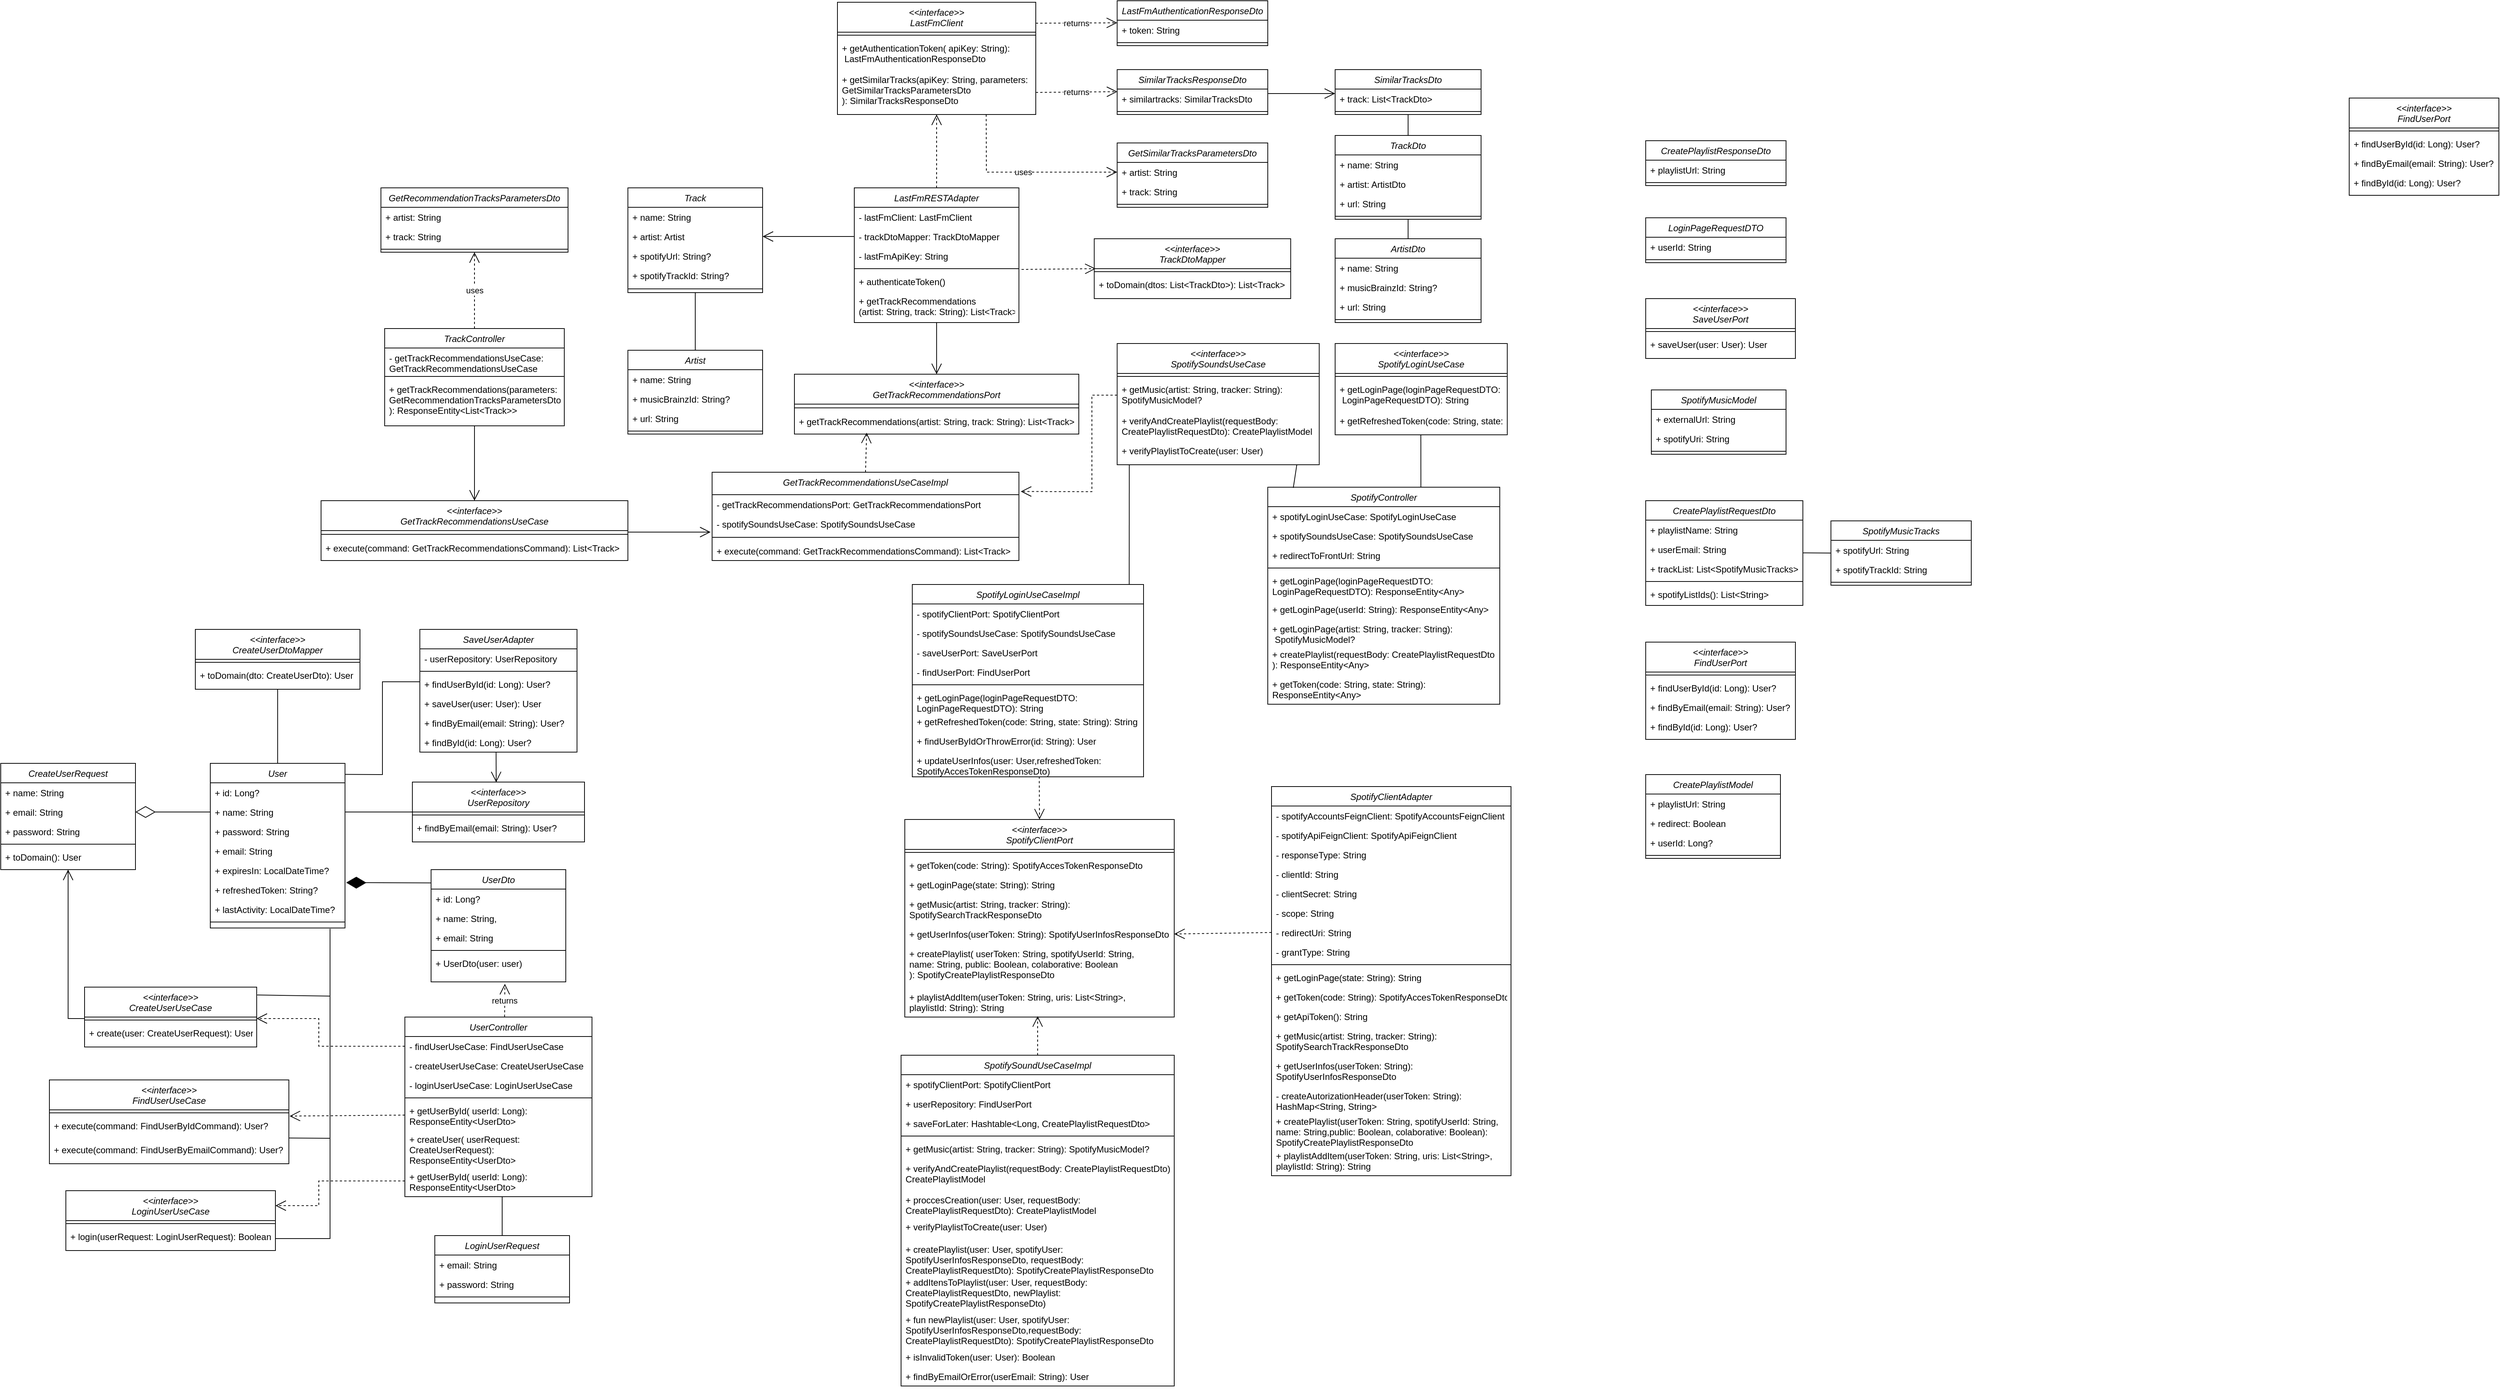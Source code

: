 <mxfile version="22.0.8" type="github">
  <diagram id="C5RBs43oDa-KdzZeNtuy" name="Page-1">
    <mxGraphModel dx="-560" dy="928" grid="1" gridSize="10" guides="1" tooltips="1" connect="1" arrows="1" fold="1" page="1" pageScale="1" pageWidth="827" pageHeight="1169" math="0" shadow="0">
      <root>
        <mxCell id="WIyWlLk6GJQsqaUBKTNV-0" />
        <mxCell id="WIyWlLk6GJQsqaUBKTNV-1" parent="WIyWlLk6GJQsqaUBKTNV-0" />
        <mxCell id="o4GYQTfGtpmaL7Dmve54-4" value="&lt;&lt;interface&gt;&gt;&#xa;FindUserPort" style="swimlane;fontStyle=2;align=center;verticalAlign=top;childLayout=stackLayout;horizontal=1;startSize=40;horizontalStack=0;resizeParent=1;resizeLast=0;collapsible=1;marginBottom=0;rounded=0;shadow=0;strokeWidth=1;" parent="WIyWlLk6GJQsqaUBKTNV-1" vertex="1">
          <mxGeometry x="5130" y="857" width="200" height="130" as="geometry">
            <mxRectangle x="230" y="140" width="160" height="26" as="alternateBounds" />
          </mxGeometry>
        </mxCell>
        <mxCell id="o4GYQTfGtpmaL7Dmve54-12" value="" style="line;html=1;strokeWidth=1;align=left;verticalAlign=middle;spacingTop=-1;spacingLeft=3;spacingRight=3;rotatable=0;labelPosition=right;points=[];portConstraint=eastwest;" parent="o4GYQTfGtpmaL7Dmve54-4" vertex="1">
          <mxGeometry y="40" width="200" height="8" as="geometry" />
        </mxCell>
        <mxCell id="o4GYQTfGtpmaL7Dmve54-22" value="+ findUserById(id: Long): User?" style="text;align=left;verticalAlign=top;spacingLeft=4;spacingRight=4;overflow=hidden;rotatable=0;points=[[0,0.5],[1,0.5]];portConstraint=eastwest;rounded=0;shadow=0;html=0;" parent="o4GYQTfGtpmaL7Dmve54-4" vertex="1">
          <mxGeometry y="48" width="200" height="26" as="geometry" />
        </mxCell>
        <mxCell id="o4GYQTfGtpmaL7Dmve54-23" value="+ findByEmail(email: String): User?" style="text;align=left;verticalAlign=top;spacingLeft=4;spacingRight=4;overflow=hidden;rotatable=0;points=[[0,0.5],[1,0.5]];portConstraint=eastwest;rounded=0;shadow=0;html=0;" parent="o4GYQTfGtpmaL7Dmve54-4" vertex="1">
          <mxGeometry y="74" width="200" height="26" as="geometry" />
        </mxCell>
        <mxCell id="o4GYQTfGtpmaL7Dmve54-24" value="+ findById(id: Long): User?" style="text;align=left;verticalAlign=top;spacingLeft=4;spacingRight=4;overflow=hidden;rotatable=0;points=[[0,0.5],[1,0.5]];portConstraint=eastwest;rounded=0;shadow=0;html=0;" parent="o4GYQTfGtpmaL7Dmve54-4" vertex="1">
          <mxGeometry y="100" width="200" height="26" as="geometry" />
        </mxCell>
        <mxCell id="o4GYQTfGtpmaL7Dmve54-131" value="&lt;&lt;interface&gt;&gt;&#xa;GetTrackRecommendationsPort" style="swimlane;fontStyle=2;align=center;verticalAlign=top;childLayout=stackLayout;horizontal=1;startSize=40;horizontalStack=0;resizeParent=1;resizeLast=0;collapsible=1;marginBottom=0;rounded=0;shadow=0;strokeWidth=1;" parent="WIyWlLk6GJQsqaUBKTNV-1" vertex="1">
          <mxGeometry x="3992.5" y="499" width="380" height="80" as="geometry">
            <mxRectangle x="230" y="140" width="160" height="26" as="alternateBounds" />
          </mxGeometry>
        </mxCell>
        <mxCell id="o4GYQTfGtpmaL7Dmve54-136" value="" style="line;html=1;strokeWidth=1;align=left;verticalAlign=middle;spacingTop=-1;spacingLeft=3;spacingRight=3;rotatable=0;labelPosition=right;points=[];portConstraint=eastwest;" parent="o4GYQTfGtpmaL7Dmve54-131" vertex="1">
          <mxGeometry y="40" width="380" height="10" as="geometry" />
        </mxCell>
        <mxCell id="o4GYQTfGtpmaL7Dmve54-139" value="+ getTrackRecommendations(artist: String, track: String): List&lt;Track&gt;" style="text;align=left;verticalAlign=top;spacingLeft=4;spacingRight=4;overflow=hidden;rotatable=0;points=[[0,0.5],[1,0.5]];portConstraint=eastwest;rounded=0;shadow=0;html=0;" parent="o4GYQTfGtpmaL7Dmve54-131" vertex="1">
          <mxGeometry y="50" width="380" height="26" as="geometry" />
        </mxCell>
        <mxCell id="o4GYQTfGtpmaL7Dmve54-140" value="&lt;&lt;interface&gt;&gt;&#xa;GetTrackRecommendationsUseCase" style="swimlane;fontStyle=2;align=center;verticalAlign=top;childLayout=stackLayout;horizontal=1;startSize=40;horizontalStack=0;resizeParent=1;resizeLast=0;collapsible=1;marginBottom=0;rounded=0;shadow=0;strokeWidth=1;" parent="WIyWlLk6GJQsqaUBKTNV-1" vertex="1">
          <mxGeometry x="3360" y="668" width="410" height="80" as="geometry">
            <mxRectangle x="230" y="140" width="160" height="26" as="alternateBounds" />
          </mxGeometry>
        </mxCell>
        <mxCell id="o4GYQTfGtpmaL7Dmve54-141" value="" style="line;html=1;strokeWidth=1;align=left;verticalAlign=middle;spacingTop=-1;spacingLeft=3;spacingRight=3;rotatable=0;labelPosition=right;points=[];portConstraint=eastwest;" parent="o4GYQTfGtpmaL7Dmve54-140" vertex="1">
          <mxGeometry y="40" width="410" height="10" as="geometry" />
        </mxCell>
        <mxCell id="o4GYQTfGtpmaL7Dmve54-142" value="+ execute(command: GetTrackRecommendationsCommand): List&lt;Track&gt;" style="text;align=left;verticalAlign=top;spacingLeft=4;spacingRight=4;overflow=hidden;rotatable=0;points=[[0,0.5],[1,0.5]];portConstraint=eastwest;rounded=0;shadow=0;html=0;" parent="o4GYQTfGtpmaL7Dmve54-140" vertex="1">
          <mxGeometry y="50" width="410" height="26" as="geometry" />
        </mxCell>
        <mxCell id="o4GYQTfGtpmaL7Dmve54-143" value="GetTrackRecommendationsUseCaseImpl" style="swimlane;fontStyle=2;align=center;verticalAlign=top;childLayout=stackLayout;horizontal=1;startSize=30;horizontalStack=0;resizeParent=1;resizeLast=0;collapsible=1;marginBottom=0;rounded=0;shadow=0;strokeWidth=1;" parent="WIyWlLk6GJQsqaUBKTNV-1" vertex="1">
          <mxGeometry x="3882.5" y="630" width="410" height="118" as="geometry">
            <mxRectangle x="230" y="140" width="160" height="26" as="alternateBounds" />
          </mxGeometry>
        </mxCell>
        <mxCell id="o4GYQTfGtpmaL7Dmve54-146" value="- getTrackRecommendationsPort: GetTrackRecommendationsPort" style="text;align=left;verticalAlign=top;spacingLeft=4;spacingRight=4;overflow=hidden;rotatable=0;points=[[0,0.5],[1,0.5]];portConstraint=eastwest;rounded=0;shadow=0;html=0;" parent="o4GYQTfGtpmaL7Dmve54-143" vertex="1">
          <mxGeometry y="30" width="410" height="26" as="geometry" />
        </mxCell>
        <mxCell id="o4GYQTfGtpmaL7Dmve54-147" value="- spotifySoundsUseCase: SpotifySoundsUseCase" style="text;align=left;verticalAlign=top;spacingLeft=4;spacingRight=4;overflow=hidden;rotatable=0;points=[[0,0.5],[1,0.5]];portConstraint=eastwest;rounded=0;shadow=0;html=0;" parent="o4GYQTfGtpmaL7Dmve54-143" vertex="1">
          <mxGeometry y="56" width="410" height="26" as="geometry" />
        </mxCell>
        <mxCell id="o4GYQTfGtpmaL7Dmve54-144" value="" style="line;html=1;strokeWidth=1;align=left;verticalAlign=middle;spacingTop=-1;spacingLeft=3;spacingRight=3;rotatable=0;labelPosition=right;points=[];portConstraint=eastwest;" parent="o4GYQTfGtpmaL7Dmve54-143" vertex="1">
          <mxGeometry y="82" width="410" height="10" as="geometry" />
        </mxCell>
        <mxCell id="o4GYQTfGtpmaL7Dmve54-145" value="+ execute(command: GetTrackRecommendationsCommand): List&lt;Track&gt;" style="text;align=left;verticalAlign=top;spacingLeft=4;spacingRight=4;overflow=hidden;rotatable=0;points=[[0,0.5],[1,0.5]];portConstraint=eastwest;rounded=0;shadow=0;html=0;" parent="o4GYQTfGtpmaL7Dmve54-143" vertex="1">
          <mxGeometry y="92" width="410" height="26" as="geometry" />
        </mxCell>
        <mxCell id="o4GYQTfGtpmaL7Dmve54-161" value="&lt;&lt;interface&gt;&gt;&#xa;SpotifyClientPort" style="swimlane;fontStyle=2;align=center;verticalAlign=top;childLayout=stackLayout;horizontal=1;startSize=40;horizontalStack=0;resizeParent=1;resizeLast=0;collapsible=1;marginBottom=0;rounded=0;shadow=0;strokeWidth=1;" parent="WIyWlLk6GJQsqaUBKTNV-1" vertex="1">
          <mxGeometry x="4140" y="1094" width="360" height="264" as="geometry">
            <mxRectangle x="230" y="140" width="160" height="26" as="alternateBounds" />
          </mxGeometry>
        </mxCell>
        <mxCell id="o4GYQTfGtpmaL7Dmve54-162" value="" style="line;html=1;strokeWidth=1;align=left;verticalAlign=middle;spacingTop=-1;spacingLeft=3;spacingRight=3;rotatable=0;labelPosition=right;points=[];portConstraint=eastwest;" parent="o4GYQTfGtpmaL7Dmve54-161" vertex="1">
          <mxGeometry y="40" width="360" height="8" as="geometry" />
        </mxCell>
        <mxCell id="o4GYQTfGtpmaL7Dmve54-163" value="+ getToken(code: String): SpotifyAccesTokenResponseDto" style="text;align=left;verticalAlign=top;spacingLeft=4;spacingRight=4;overflow=hidden;rotatable=0;points=[[0,0.5],[1,0.5]];portConstraint=eastwest;rounded=0;shadow=0;html=0;" parent="o4GYQTfGtpmaL7Dmve54-161" vertex="1">
          <mxGeometry y="48" width="360" height="26" as="geometry" />
        </mxCell>
        <mxCell id="o4GYQTfGtpmaL7Dmve54-164" value="+ getLoginPage(state: String): String" style="text;align=left;verticalAlign=top;spacingLeft=4;spacingRight=4;overflow=hidden;rotatable=0;points=[[0,0.5],[1,0.5]];portConstraint=eastwest;rounded=0;shadow=0;html=0;" parent="o4GYQTfGtpmaL7Dmve54-161" vertex="1">
          <mxGeometry y="74" width="360" height="26" as="geometry" />
        </mxCell>
        <mxCell id="o4GYQTfGtpmaL7Dmve54-165" value="+ getMusic(artist: String, tracker: String): &#xa;SpotifySearchTrackResponseDto" style="text;align=left;verticalAlign=top;spacingLeft=4;spacingRight=4;overflow=hidden;rotatable=0;points=[[0,0.5],[1,0.5]];portConstraint=eastwest;rounded=0;shadow=0;html=0;" parent="o4GYQTfGtpmaL7Dmve54-161" vertex="1">
          <mxGeometry y="100" width="360" height="40" as="geometry" />
        </mxCell>
        <mxCell id="o4GYQTfGtpmaL7Dmve54-167" value="+ getUserInfos(userToken: String): SpotifyUserInfosResponseDto" style="text;align=left;verticalAlign=top;spacingLeft=4;spacingRight=4;overflow=hidden;rotatable=0;points=[[0,0.5],[1,0.5]];portConstraint=eastwest;rounded=0;shadow=0;html=0;" parent="o4GYQTfGtpmaL7Dmve54-161" vertex="1">
          <mxGeometry y="140" width="360" height="26" as="geometry" />
        </mxCell>
        <mxCell id="o4GYQTfGtpmaL7Dmve54-168" value="+ createPlaylist( userToken: String, spotifyUserId: String,&#xa;name: String, public: Boolean, colaborative: Boolean&#xa;): SpotifyCreatePlaylistResponseDto" style="text;align=left;verticalAlign=top;spacingLeft=4;spacingRight=4;overflow=hidden;rotatable=0;points=[[0,0.5],[1,0.5]];portConstraint=eastwest;rounded=0;shadow=0;html=0;" parent="o4GYQTfGtpmaL7Dmve54-161" vertex="1">
          <mxGeometry y="166" width="360" height="58" as="geometry" />
        </mxCell>
        <mxCell id="o4GYQTfGtpmaL7Dmve54-166" value="+ playlistAddItem(userToken: String, uris: List&lt;String&gt;, &#xa;playlistId: String): String" style="text;align=left;verticalAlign=top;spacingLeft=4;spacingRight=4;overflow=hidden;rotatable=0;points=[[0,0.5],[1,0.5]];portConstraint=eastwest;rounded=0;shadow=0;html=0;" parent="o4GYQTfGtpmaL7Dmve54-161" vertex="1">
          <mxGeometry y="224" width="360" height="40" as="geometry" />
        </mxCell>
        <mxCell id="o4GYQTfGtpmaL7Dmve54-178" value="SpotifyLoginUseCaseImpl" style="swimlane;fontStyle=2;align=center;verticalAlign=top;childLayout=stackLayout;horizontal=1;startSize=26;horizontalStack=0;resizeParent=1;resizeLast=0;collapsible=1;marginBottom=0;rounded=0;shadow=0;strokeWidth=1;" parent="WIyWlLk6GJQsqaUBKTNV-1" vertex="1">
          <mxGeometry x="4150" y="780" width="309" height="257" as="geometry">
            <mxRectangle x="230" y="140" width="160" height="26" as="alternateBounds" />
          </mxGeometry>
        </mxCell>
        <mxCell id="o4GYQTfGtpmaL7Dmve54-179" value="- spotifyClientPort: SpotifyClientPort" style="text;align=left;verticalAlign=top;spacingLeft=4;spacingRight=4;overflow=hidden;rotatable=0;points=[[0,0.5],[1,0.5]];portConstraint=eastwest;" parent="o4GYQTfGtpmaL7Dmve54-178" vertex="1">
          <mxGeometry y="26" width="309" height="26" as="geometry" />
        </mxCell>
        <mxCell id="o4GYQTfGtpmaL7Dmve54-180" value="- spotifySoundsUseCase: SpotifySoundsUseCase" style="text;align=left;verticalAlign=top;spacingLeft=4;spacingRight=4;overflow=hidden;rotatable=0;points=[[0,0.5],[1,0.5]];portConstraint=eastwest;" parent="o4GYQTfGtpmaL7Dmve54-178" vertex="1">
          <mxGeometry y="52" width="309" height="26" as="geometry" />
        </mxCell>
        <mxCell id="o4GYQTfGtpmaL7Dmve54-181" value="- saveUserPort: SaveUserPort" style="text;align=left;verticalAlign=top;spacingLeft=4;spacingRight=4;overflow=hidden;rotatable=0;points=[[0,0.5],[1,0.5]];portConstraint=eastwest;" parent="o4GYQTfGtpmaL7Dmve54-178" vertex="1">
          <mxGeometry y="78" width="309" height="26" as="geometry" />
        </mxCell>
        <mxCell id="o4GYQTfGtpmaL7Dmve54-183" value="- findUserPort: FindUserPort" style="text;align=left;verticalAlign=top;spacingLeft=4;spacingRight=4;overflow=hidden;rotatable=0;points=[[0,0.5],[1,0.5]];portConstraint=eastwest;" parent="o4GYQTfGtpmaL7Dmve54-178" vertex="1">
          <mxGeometry y="104" width="309" height="26" as="geometry" />
        </mxCell>
        <mxCell id="o4GYQTfGtpmaL7Dmve54-182" value="" style="line;html=1;strokeWidth=1;align=left;verticalAlign=middle;spacingTop=-1;spacingLeft=3;spacingRight=3;rotatable=0;labelPosition=right;points=[];portConstraint=eastwest;" parent="o4GYQTfGtpmaL7Dmve54-178" vertex="1">
          <mxGeometry y="130" width="309" height="8" as="geometry" />
        </mxCell>
        <mxCell id="o4GYQTfGtpmaL7Dmve54-185" value="+ getLoginPage(loginPageRequestDTO: &#xa;LoginPageRequestDTO): String" style="text;align=left;verticalAlign=top;spacingLeft=4;spacingRight=4;overflow=hidden;rotatable=0;points=[[0,0.5],[1,0.5]];portConstraint=eastwest;" parent="o4GYQTfGtpmaL7Dmve54-178" vertex="1">
          <mxGeometry y="138" width="309" height="32" as="geometry" />
        </mxCell>
        <mxCell id="o4GYQTfGtpmaL7Dmve54-186" value="+ getRefreshedToken(code: String, state: String): String" style="text;align=left;verticalAlign=top;spacingLeft=4;spacingRight=4;overflow=hidden;rotatable=0;points=[[0,0.5],[1,0.5]];portConstraint=eastwest;" parent="o4GYQTfGtpmaL7Dmve54-178" vertex="1">
          <mxGeometry y="170" width="309" height="26" as="geometry" />
        </mxCell>
        <mxCell id="o4GYQTfGtpmaL7Dmve54-187" value="+ findUserByIdOrThrowError(id: String): User" style="text;align=left;verticalAlign=top;spacingLeft=4;spacingRight=4;overflow=hidden;rotatable=0;points=[[0,0.5],[1,0.5]];portConstraint=eastwest;" parent="o4GYQTfGtpmaL7Dmve54-178" vertex="1">
          <mxGeometry y="196" width="309" height="26" as="geometry" />
        </mxCell>
        <mxCell id="o4GYQTfGtpmaL7Dmve54-184" value="+ updateUserInfos(user: User,refreshedToken: &#xa;SpotifyAccesTokenResponseDto)" style="text;align=left;verticalAlign=top;spacingLeft=4;spacingRight=4;overflow=hidden;rotatable=0;points=[[0,0.5],[1,0.5]];portConstraint=eastwest;" parent="o4GYQTfGtpmaL7Dmve54-178" vertex="1">
          <mxGeometry y="222" width="309" height="34" as="geometry" />
        </mxCell>
        <mxCell id="o4GYQTfGtpmaL7Dmve54-188" value="SpotifySoundUseCaseImpl" style="swimlane;fontStyle=2;align=center;verticalAlign=top;childLayout=stackLayout;horizontal=1;startSize=26;horizontalStack=0;resizeParent=1;resizeLast=0;collapsible=1;marginBottom=0;rounded=0;shadow=0;strokeWidth=1;" parent="WIyWlLk6GJQsqaUBKTNV-1" vertex="1">
          <mxGeometry x="4135" y="1409" width="365" height="442" as="geometry">
            <mxRectangle x="230" y="140" width="160" height="26" as="alternateBounds" />
          </mxGeometry>
        </mxCell>
        <mxCell id="o4GYQTfGtpmaL7Dmve54-189" value="+ spotifyClientPort: SpotifyClientPort" style="text;align=left;verticalAlign=top;spacingLeft=4;spacingRight=4;overflow=hidden;rotatable=0;points=[[0,0.5],[1,0.5]];portConstraint=eastwest;" parent="o4GYQTfGtpmaL7Dmve54-188" vertex="1">
          <mxGeometry y="26" width="365" height="26" as="geometry" />
        </mxCell>
        <mxCell id="o4GYQTfGtpmaL7Dmve54-190" value="+ userRepository: FindUserPort" style="text;align=left;verticalAlign=top;spacingLeft=4;spacingRight=4;overflow=hidden;rotatable=0;points=[[0,0.5],[1,0.5]];portConstraint=eastwest;" parent="o4GYQTfGtpmaL7Dmve54-188" vertex="1">
          <mxGeometry y="52" width="365" height="26" as="geometry" />
        </mxCell>
        <mxCell id="o4GYQTfGtpmaL7Dmve54-191" value="+ saveForLater: Hashtable&lt;Long, CreatePlaylistRequestDto&gt;" style="text;align=left;verticalAlign=top;spacingLeft=4;spacingRight=4;overflow=hidden;rotatable=0;points=[[0,0.5],[1,0.5]];portConstraint=eastwest;" parent="o4GYQTfGtpmaL7Dmve54-188" vertex="1">
          <mxGeometry y="78" width="365" height="26" as="geometry" />
        </mxCell>
        <mxCell id="o4GYQTfGtpmaL7Dmve54-193" value="" style="line;html=1;strokeWidth=1;align=left;verticalAlign=middle;spacingTop=-1;spacingLeft=3;spacingRight=3;rotatable=0;labelPosition=right;points=[];portConstraint=eastwest;" parent="o4GYQTfGtpmaL7Dmve54-188" vertex="1">
          <mxGeometry y="104" width="365" height="8" as="geometry" />
        </mxCell>
        <mxCell id="o4GYQTfGtpmaL7Dmve54-194" value="+ getMusic(artist: String, tracker: String): SpotifyMusicModel?" style="text;align=left;verticalAlign=top;spacingLeft=4;spacingRight=4;overflow=hidden;rotatable=0;points=[[0,0.5],[1,0.5]];portConstraint=eastwest;" parent="o4GYQTfGtpmaL7Dmve54-188" vertex="1">
          <mxGeometry y="112" width="365" height="26" as="geometry" />
        </mxCell>
        <mxCell id="o4GYQTfGtpmaL7Dmve54-195" value="+ verifyAndCreatePlaylist(requestBody: CreatePlaylistRequestDto): &#xa;CreatePlaylistModel" style="text;align=left;verticalAlign=top;spacingLeft=4;spacingRight=4;overflow=hidden;rotatable=0;points=[[0,0.5],[1,0.5]];portConstraint=eastwest;" parent="o4GYQTfGtpmaL7Dmve54-188" vertex="1">
          <mxGeometry y="138" width="365" height="42" as="geometry" />
        </mxCell>
        <mxCell id="o4GYQTfGtpmaL7Dmve54-196" value="+ proccesCreation(user: User, requestBody: &#xa;CreatePlaylistRequestDto): CreatePlaylistModel" style="text;align=left;verticalAlign=top;spacingLeft=4;spacingRight=4;overflow=hidden;rotatable=0;points=[[0,0.5],[1,0.5]];portConstraint=eastwest;" parent="o4GYQTfGtpmaL7Dmve54-188" vertex="1">
          <mxGeometry y="180" width="365" height="36" as="geometry" />
        </mxCell>
        <mxCell id="o4GYQTfGtpmaL7Dmve54-197" value="+ verifyPlaylistToCreate(user: User)" style="text;align=left;verticalAlign=top;spacingLeft=4;spacingRight=4;overflow=hidden;rotatable=0;points=[[0,0.5],[1,0.5]];portConstraint=eastwest;" parent="o4GYQTfGtpmaL7Dmve54-188" vertex="1">
          <mxGeometry y="216" width="365" height="30" as="geometry" />
        </mxCell>
        <mxCell id="o4GYQTfGtpmaL7Dmve54-212" value="+ createPlaylist(user: User, spotifyUser: &#xa;SpotifyUserInfosResponseDto, requestBody: &#xa;CreatePlaylistRequestDto): SpotifyCreatePlaylistResponseDto" style="text;align=left;verticalAlign=top;spacingLeft=4;spacingRight=4;overflow=hidden;rotatable=0;points=[[0,0.5],[1,0.5]];portConstraint=eastwest;" parent="o4GYQTfGtpmaL7Dmve54-188" vertex="1">
          <mxGeometry y="246" width="365" height="44" as="geometry" />
        </mxCell>
        <mxCell id="o4GYQTfGtpmaL7Dmve54-199" value="+ addItensToPlaylist(user: User, requestBody: &#xa;CreatePlaylistRequestDto, newPlaylist: &#xa;SpotifyCreatePlaylistResponseDto)" style="text;align=left;verticalAlign=top;spacingLeft=4;spacingRight=4;overflow=hidden;rotatable=0;points=[[0,0.5],[1,0.5]];portConstraint=eastwest;" parent="o4GYQTfGtpmaL7Dmve54-188" vertex="1">
          <mxGeometry y="290" width="365" height="50" as="geometry" />
        </mxCell>
        <mxCell id="o4GYQTfGtpmaL7Dmve54-213" value="+ fun newPlaylist(user: User, spotifyUser: &#xa;SpotifyUserInfosResponseDto,requestBody: &#xa;CreatePlaylistRequestDto): SpotifyCreatePlaylistResponseDto" style="text;align=left;verticalAlign=top;spacingLeft=4;spacingRight=4;overflow=hidden;rotatable=0;points=[[0,0.5],[1,0.5]];portConstraint=eastwest;" parent="o4GYQTfGtpmaL7Dmve54-188" vertex="1">
          <mxGeometry y="340" width="365" height="50" as="geometry" />
        </mxCell>
        <mxCell id="o4GYQTfGtpmaL7Dmve54-214" value="+ isInvalidToken(user: User): Boolean" style="text;align=left;verticalAlign=top;spacingLeft=4;spacingRight=4;overflow=hidden;rotatable=0;points=[[0,0.5],[1,0.5]];portConstraint=eastwest;" parent="o4GYQTfGtpmaL7Dmve54-188" vertex="1">
          <mxGeometry y="390" width="365" height="26" as="geometry" />
        </mxCell>
        <mxCell id="o4GYQTfGtpmaL7Dmve54-200" value="+ findByEmailOrError(userEmail: String): User" style="text;align=left;verticalAlign=top;spacingLeft=4;spacingRight=4;overflow=hidden;rotatable=0;points=[[0,0.5],[1,0.5]];portConstraint=eastwest;" parent="o4GYQTfGtpmaL7Dmve54-188" vertex="1">
          <mxGeometry y="416" width="365" height="26" as="geometry" />
        </mxCell>
        <mxCell id="o4GYQTfGtpmaL7Dmve54-331" value="CreatePlaylistModel" style="swimlane;fontStyle=2;align=center;verticalAlign=top;childLayout=stackLayout;horizontal=1;startSize=26;horizontalStack=0;resizeParent=1;resizeLast=0;collapsible=1;marginBottom=0;rounded=0;shadow=0;strokeWidth=1;" parent="WIyWlLk6GJQsqaUBKTNV-1" vertex="1">
          <mxGeometry x="5130" y="1034" width="180" height="112" as="geometry">
            <mxRectangle x="230" y="140" width="160" height="26" as="alternateBounds" />
          </mxGeometry>
        </mxCell>
        <mxCell id="o4GYQTfGtpmaL7Dmve54-332" value="+ playlistUrl: String" style="text;align=left;verticalAlign=top;spacingLeft=4;spacingRight=4;overflow=hidden;rotatable=0;points=[[0,0.5],[1,0.5]];portConstraint=eastwest;" parent="o4GYQTfGtpmaL7Dmve54-331" vertex="1">
          <mxGeometry y="26" width="180" height="26" as="geometry" />
        </mxCell>
        <mxCell id="o4GYQTfGtpmaL7Dmve54-333" value="+ redirect: Boolean" style="text;align=left;verticalAlign=top;spacingLeft=4;spacingRight=4;overflow=hidden;rotatable=0;points=[[0,0.5],[1,0.5]];portConstraint=eastwest;" parent="o4GYQTfGtpmaL7Dmve54-331" vertex="1">
          <mxGeometry y="52" width="180" height="26" as="geometry" />
        </mxCell>
        <mxCell id="o4GYQTfGtpmaL7Dmve54-334" value="+ userId: Long?" style="text;align=left;verticalAlign=top;spacingLeft=4;spacingRight=4;overflow=hidden;rotatable=0;points=[[0,0.5],[1,0.5]];portConstraint=eastwest;" parent="o4GYQTfGtpmaL7Dmve54-331" vertex="1">
          <mxGeometry y="78" width="180" height="26" as="geometry" />
        </mxCell>
        <mxCell id="o4GYQTfGtpmaL7Dmve54-335" value="" style="line;html=1;strokeWidth=1;align=left;verticalAlign=middle;spacingTop=-1;spacingLeft=3;spacingRight=3;rotatable=0;labelPosition=right;points=[];portConstraint=eastwest;" parent="o4GYQTfGtpmaL7Dmve54-331" vertex="1">
          <mxGeometry y="104" width="180" height="8" as="geometry" />
        </mxCell>
        <mxCell id="o4GYQTfGtpmaL7Dmve54-336" value="SpotifyMusicModel" style="swimlane;fontStyle=2;align=center;verticalAlign=top;childLayout=stackLayout;horizontal=1;startSize=26;horizontalStack=0;resizeParent=1;resizeLast=0;collapsible=1;marginBottom=0;rounded=0;shadow=0;strokeWidth=1;" parent="WIyWlLk6GJQsqaUBKTNV-1" vertex="1">
          <mxGeometry x="5137.5" y="520" width="180" height="86" as="geometry">
            <mxRectangle x="230" y="140" width="160" height="26" as="alternateBounds" />
          </mxGeometry>
        </mxCell>
        <mxCell id="o4GYQTfGtpmaL7Dmve54-337" value="+ externalUrl: String" style="text;align=left;verticalAlign=top;spacingLeft=4;spacingRight=4;overflow=hidden;rotatable=0;points=[[0,0.5],[1,0.5]];portConstraint=eastwest;" parent="o4GYQTfGtpmaL7Dmve54-336" vertex="1">
          <mxGeometry y="26" width="180" height="26" as="geometry" />
        </mxCell>
        <mxCell id="o4GYQTfGtpmaL7Dmve54-338" value="+ spotifyUri: String" style="text;align=left;verticalAlign=top;spacingLeft=4;spacingRight=4;overflow=hidden;rotatable=0;points=[[0,0.5],[1,0.5]];portConstraint=eastwest;" parent="o4GYQTfGtpmaL7Dmve54-336" vertex="1">
          <mxGeometry y="52" width="180" height="26" as="geometry" />
        </mxCell>
        <mxCell id="o4GYQTfGtpmaL7Dmve54-339" value="" style="line;html=1;strokeWidth=1;align=left;verticalAlign=middle;spacingTop=-1;spacingLeft=3;spacingRight=3;rotatable=0;labelPosition=right;points=[];portConstraint=eastwest;" parent="o4GYQTfGtpmaL7Dmve54-336" vertex="1">
          <mxGeometry y="78" width="180" height="8" as="geometry" />
        </mxCell>
        <mxCell id="3Oa7vQboc_Za8NbiLg1L-5" value="GetSimilarTracksParametersDto" style="swimlane;fontStyle=2;align=center;verticalAlign=top;childLayout=stackLayout;horizontal=1;startSize=26;horizontalStack=0;resizeParent=1;resizeLast=0;collapsible=1;marginBottom=0;rounded=0;shadow=0;strokeWidth=1;" vertex="1" parent="WIyWlLk6GJQsqaUBKTNV-1">
          <mxGeometry x="4423.75" y="190" width="201.25" height="86" as="geometry">
            <mxRectangle x="230" y="140" width="160" height="26" as="alternateBounds" />
          </mxGeometry>
        </mxCell>
        <mxCell id="3Oa7vQboc_Za8NbiLg1L-6" value="+ artist: String" style="text;align=left;verticalAlign=top;spacingLeft=4;spacingRight=4;overflow=hidden;rotatable=0;points=[[0,0.5],[1,0.5]];portConstraint=eastwest;" vertex="1" parent="3Oa7vQboc_Za8NbiLg1L-5">
          <mxGeometry y="26" width="201.25" height="26" as="geometry" />
        </mxCell>
        <mxCell id="3Oa7vQboc_Za8NbiLg1L-7" value="+ track: String" style="text;align=left;verticalAlign=top;spacingLeft=4;spacingRight=4;overflow=hidden;rotatable=0;points=[[0,0.5],[1,0.5]];portConstraint=eastwest;rounded=0;shadow=0;html=0;" vertex="1" parent="3Oa7vQboc_Za8NbiLg1L-5">
          <mxGeometry y="52" width="201.25" height="26" as="geometry" />
        </mxCell>
        <mxCell id="3Oa7vQboc_Za8NbiLg1L-9" value="" style="line;html=1;strokeWidth=1;align=left;verticalAlign=middle;spacingTop=-1;spacingLeft=3;spacingRight=3;rotatable=0;labelPosition=right;points=[];portConstraint=eastwest;" vertex="1" parent="3Oa7vQboc_Za8NbiLg1L-5">
          <mxGeometry y="78" width="201.25" height="8" as="geometry" />
        </mxCell>
        <mxCell id="3Oa7vQboc_Za8NbiLg1L-10" value="&lt;&lt;interface&gt;&gt;&#xa;LastFmClient" style="swimlane;fontStyle=2;align=center;verticalAlign=top;childLayout=stackLayout;horizontal=1;startSize=40;horizontalStack=0;resizeParent=1;resizeLast=0;collapsible=1;marginBottom=0;rounded=0;shadow=0;strokeWidth=1;" vertex="1" parent="WIyWlLk6GJQsqaUBKTNV-1">
          <mxGeometry x="4050" y="2" width="265" height="150" as="geometry">
            <mxRectangle x="230" y="140" width="160" height="26" as="alternateBounds" />
          </mxGeometry>
        </mxCell>
        <mxCell id="3Oa7vQboc_Za8NbiLg1L-11" value="" style="line;html=1;strokeWidth=1;align=left;verticalAlign=middle;spacingTop=-1;spacingLeft=3;spacingRight=3;rotatable=0;labelPosition=right;points=[];portConstraint=eastwest;" vertex="1" parent="3Oa7vQboc_Za8NbiLg1L-10">
          <mxGeometry y="40" width="265" height="8" as="geometry" />
        </mxCell>
        <mxCell id="3Oa7vQboc_Za8NbiLg1L-12" value="+ getAuthenticationToken( apiKey: String):&#xa; LastFmAuthenticationResponseDto" style="text;align=left;verticalAlign=top;spacingLeft=4;spacingRight=4;overflow=hidden;rotatable=0;points=[[0,0.5],[1,0.5]];portConstraint=eastwest;rounded=0;shadow=0;html=0;" vertex="1" parent="3Oa7vQboc_Za8NbiLg1L-10">
          <mxGeometry y="48" width="265" height="42" as="geometry" />
        </mxCell>
        <mxCell id="3Oa7vQboc_Za8NbiLg1L-13" value="+ getSimilarTracks(apiKey: String, parameters: &#xa;GetSimilarTracksParametersDto&#xa;): SimilarTracksResponseDto" style="text;align=left;verticalAlign=top;spacingLeft=4;spacingRight=4;overflow=hidden;rotatable=0;points=[[0,0.5],[1,0.5]];portConstraint=eastwest;rounded=0;shadow=0;html=0;" vertex="1" parent="3Oa7vQboc_Za8NbiLg1L-10">
          <mxGeometry y="90" width="265" height="50" as="geometry" />
        </mxCell>
        <mxCell id="3Oa7vQboc_Za8NbiLg1L-14" value="LastFmRESTAdapter" style="swimlane;fontStyle=2;align=center;verticalAlign=top;childLayout=stackLayout;horizontal=1;startSize=26;horizontalStack=0;resizeParent=1;resizeLast=0;collapsible=1;marginBottom=0;rounded=0;shadow=0;strokeWidth=1;" vertex="1" parent="WIyWlLk6GJQsqaUBKTNV-1">
          <mxGeometry x="4072.5" y="250" width="220" height="180" as="geometry">
            <mxRectangle x="230" y="140" width="160" height="26" as="alternateBounds" />
          </mxGeometry>
        </mxCell>
        <mxCell id="3Oa7vQboc_Za8NbiLg1L-15" value="- lastFmClient: LastFmClient" style="text;align=left;verticalAlign=top;spacingLeft=4;spacingRight=4;overflow=hidden;rotatable=0;points=[[0,0.5],[1,0.5]];portConstraint=eastwest;" vertex="1" parent="3Oa7vQboc_Za8NbiLg1L-14">
          <mxGeometry y="26" width="220" height="26" as="geometry" />
        </mxCell>
        <mxCell id="3Oa7vQboc_Za8NbiLg1L-18" value="- trackDtoMapper: TrackDtoMapper" style="text;align=left;verticalAlign=top;spacingLeft=4;spacingRight=4;overflow=hidden;rotatable=0;points=[[0,0.5],[1,0.5]];portConstraint=eastwest;rounded=0;shadow=0;html=0;" vertex="1" parent="3Oa7vQboc_Za8NbiLg1L-14">
          <mxGeometry y="52" width="220" height="26" as="geometry" />
        </mxCell>
        <mxCell id="3Oa7vQboc_Za8NbiLg1L-16" value="- lastFmApiKey: String" style="text;align=left;verticalAlign=top;spacingLeft=4;spacingRight=4;overflow=hidden;rotatable=0;points=[[0,0.5],[1,0.5]];portConstraint=eastwest;rounded=0;shadow=0;html=0;" vertex="1" parent="3Oa7vQboc_Za8NbiLg1L-14">
          <mxGeometry y="78" width="220" height="26" as="geometry" />
        </mxCell>
        <mxCell id="3Oa7vQboc_Za8NbiLg1L-17" value="" style="line;html=1;strokeWidth=1;align=left;verticalAlign=middle;spacingTop=-1;spacingLeft=3;spacingRight=3;rotatable=0;labelPosition=right;points=[];portConstraint=eastwest;" vertex="1" parent="3Oa7vQboc_Za8NbiLg1L-14">
          <mxGeometry y="104" width="220" height="8" as="geometry" />
        </mxCell>
        <mxCell id="3Oa7vQboc_Za8NbiLg1L-19" value="+ authenticateToken()" style="text;align=left;verticalAlign=top;spacingLeft=4;spacingRight=4;overflow=hidden;rotatable=0;points=[[0,0.5],[1,0.5]];portConstraint=eastwest;rounded=0;shadow=0;html=0;" vertex="1" parent="3Oa7vQboc_Za8NbiLg1L-14">
          <mxGeometry y="112" width="220" height="26" as="geometry" />
        </mxCell>
        <mxCell id="3Oa7vQboc_Za8NbiLg1L-20" value="+ getTrackRecommendations&#xa;(artist: String, track: String): List&lt;Track&gt;" style="text;align=left;verticalAlign=top;spacingLeft=4;spacingRight=4;overflow=hidden;rotatable=0;points=[[0,0.5],[1,0.5]];portConstraint=eastwest;rounded=0;shadow=0;html=0;" vertex="1" parent="3Oa7vQboc_Za8NbiLg1L-14">
          <mxGeometry y="138" width="220" height="42" as="geometry" />
        </mxCell>
        <mxCell id="3Oa7vQboc_Za8NbiLg1L-21" value="LastFmAuthenticationResponseDto" style="swimlane;fontStyle=2;align=center;verticalAlign=top;childLayout=stackLayout;horizontal=1;startSize=26;horizontalStack=0;resizeParent=1;resizeLast=0;collapsible=1;marginBottom=0;rounded=0;shadow=0;strokeWidth=1;" vertex="1" parent="WIyWlLk6GJQsqaUBKTNV-1">
          <mxGeometry x="4423.75" width="201.25" height="60" as="geometry">
            <mxRectangle x="230" y="140" width="160" height="26" as="alternateBounds" />
          </mxGeometry>
        </mxCell>
        <mxCell id="3Oa7vQboc_Za8NbiLg1L-22" value="+ token: String" style="text;align=left;verticalAlign=top;spacingLeft=4;spacingRight=4;overflow=hidden;rotatable=0;points=[[0,0.5],[1,0.5]];portConstraint=eastwest;" vertex="1" parent="3Oa7vQboc_Za8NbiLg1L-21">
          <mxGeometry y="26" width="201.25" height="26" as="geometry" />
        </mxCell>
        <mxCell id="3Oa7vQboc_Za8NbiLg1L-24" value="" style="line;html=1;strokeWidth=1;align=left;verticalAlign=middle;spacingTop=-1;spacingLeft=3;spacingRight=3;rotatable=0;labelPosition=right;points=[];portConstraint=eastwest;" vertex="1" parent="3Oa7vQboc_Za8NbiLg1L-21">
          <mxGeometry y="52" width="201.25" height="8" as="geometry" />
        </mxCell>
        <mxCell id="3Oa7vQboc_Za8NbiLg1L-25" value="SimilarTracksResponseDto" style="swimlane;fontStyle=2;align=center;verticalAlign=top;childLayout=stackLayout;horizontal=1;startSize=26;horizontalStack=0;resizeParent=1;resizeLast=0;collapsible=1;marginBottom=0;rounded=0;shadow=0;strokeWidth=1;" vertex="1" parent="WIyWlLk6GJQsqaUBKTNV-1">
          <mxGeometry x="4423.75" y="92" width="201.25" height="60" as="geometry">
            <mxRectangle x="230" y="140" width="160" height="26" as="alternateBounds" />
          </mxGeometry>
        </mxCell>
        <mxCell id="3Oa7vQboc_Za8NbiLg1L-26" value="+ similartracks: SimilarTracksDto" style="text;align=left;verticalAlign=top;spacingLeft=4;spacingRight=4;overflow=hidden;rotatable=0;points=[[0,0.5],[1,0.5]];portConstraint=eastwest;" vertex="1" parent="3Oa7vQboc_Za8NbiLg1L-25">
          <mxGeometry y="26" width="201.25" height="26" as="geometry" />
        </mxCell>
        <mxCell id="3Oa7vQboc_Za8NbiLg1L-27" value="" style="line;html=1;strokeWidth=1;align=left;verticalAlign=middle;spacingTop=-1;spacingLeft=3;spacingRight=3;rotatable=0;labelPosition=right;points=[];portConstraint=eastwest;" vertex="1" parent="3Oa7vQboc_Za8NbiLg1L-25">
          <mxGeometry y="52" width="201.25" height="8" as="geometry" />
        </mxCell>
        <mxCell id="3Oa7vQboc_Za8NbiLg1L-28" value="ArtistDto" style="swimlane;fontStyle=2;align=center;verticalAlign=top;childLayout=stackLayout;horizontal=1;startSize=26;horizontalStack=0;resizeParent=1;resizeLast=0;collapsible=1;marginBottom=0;rounded=0;shadow=0;strokeWidth=1;" vertex="1" parent="WIyWlLk6GJQsqaUBKTNV-1">
          <mxGeometry x="4715" y="318" width="195" height="112" as="geometry">
            <mxRectangle x="230" y="140" width="160" height="26" as="alternateBounds" />
          </mxGeometry>
        </mxCell>
        <mxCell id="3Oa7vQboc_Za8NbiLg1L-31" value="+ name: String" style="text;align=left;verticalAlign=top;spacingLeft=4;spacingRight=4;overflow=hidden;rotatable=0;points=[[0,0.5],[1,0.5]];portConstraint=eastwest;" vertex="1" parent="3Oa7vQboc_Za8NbiLg1L-28">
          <mxGeometry y="26" width="195" height="26" as="geometry" />
        </mxCell>
        <mxCell id="3Oa7vQboc_Za8NbiLg1L-32" value="+ musicBrainzId: String?" style="text;align=left;verticalAlign=top;spacingLeft=4;spacingRight=4;overflow=hidden;rotatable=0;points=[[0,0.5],[1,0.5]];portConstraint=eastwest;" vertex="1" parent="3Oa7vQboc_Za8NbiLg1L-28">
          <mxGeometry y="52" width="195" height="26" as="geometry" />
        </mxCell>
        <mxCell id="3Oa7vQboc_Za8NbiLg1L-29" value="+ url: String" style="text;align=left;verticalAlign=top;spacingLeft=4;spacingRight=4;overflow=hidden;rotatable=0;points=[[0,0.5],[1,0.5]];portConstraint=eastwest;" vertex="1" parent="3Oa7vQboc_Za8NbiLg1L-28">
          <mxGeometry y="78" width="195" height="26" as="geometry" />
        </mxCell>
        <mxCell id="3Oa7vQboc_Za8NbiLg1L-30" value="" style="line;html=1;strokeWidth=1;align=left;verticalAlign=middle;spacingTop=-1;spacingLeft=3;spacingRight=3;rotatable=0;labelPosition=right;points=[];portConstraint=eastwest;" vertex="1" parent="3Oa7vQboc_Za8NbiLg1L-28">
          <mxGeometry y="104" width="195" height="8" as="geometry" />
        </mxCell>
        <mxCell id="3Oa7vQboc_Za8NbiLg1L-33" value="TrackDto" style="swimlane;fontStyle=2;align=center;verticalAlign=top;childLayout=stackLayout;horizontal=1;startSize=26;horizontalStack=0;resizeParent=1;resizeLast=0;collapsible=1;marginBottom=0;rounded=0;shadow=0;strokeWidth=1;" vertex="1" parent="WIyWlLk6GJQsqaUBKTNV-1">
          <mxGeometry x="4715" y="180" width="195" height="112" as="geometry">
            <mxRectangle x="230" y="140" width="160" height="26" as="alternateBounds" />
          </mxGeometry>
        </mxCell>
        <mxCell id="3Oa7vQboc_Za8NbiLg1L-34" value="+ name: String" style="text;align=left;verticalAlign=top;spacingLeft=4;spacingRight=4;overflow=hidden;rotatable=0;points=[[0,0.5],[1,0.5]];portConstraint=eastwest;" vertex="1" parent="3Oa7vQboc_Za8NbiLg1L-33">
          <mxGeometry y="26" width="195" height="26" as="geometry" />
        </mxCell>
        <mxCell id="3Oa7vQboc_Za8NbiLg1L-35" value="+ artist: ArtistDto" style="text;align=left;verticalAlign=top;spacingLeft=4;spacingRight=4;overflow=hidden;rotatable=0;points=[[0,0.5],[1,0.5]];portConstraint=eastwest;" vertex="1" parent="3Oa7vQboc_Za8NbiLg1L-33">
          <mxGeometry y="52" width="195" height="26" as="geometry" />
        </mxCell>
        <mxCell id="3Oa7vQboc_Za8NbiLg1L-36" value="+ url: String" style="text;align=left;verticalAlign=top;spacingLeft=4;spacingRight=4;overflow=hidden;rotatable=0;points=[[0,0.5],[1,0.5]];portConstraint=eastwest;" vertex="1" parent="3Oa7vQboc_Za8NbiLg1L-33">
          <mxGeometry y="78" width="195" height="26" as="geometry" />
        </mxCell>
        <mxCell id="3Oa7vQboc_Za8NbiLg1L-37" value="" style="line;html=1;strokeWidth=1;align=left;verticalAlign=middle;spacingTop=-1;spacingLeft=3;spacingRight=3;rotatable=0;labelPosition=right;points=[];portConstraint=eastwest;" vertex="1" parent="3Oa7vQboc_Za8NbiLg1L-33">
          <mxGeometry y="104" width="195" height="8" as="geometry" />
        </mxCell>
        <mxCell id="3Oa7vQboc_Za8NbiLg1L-39" value="" style="endArrow=open;endSize=12;dashed=1;html=1;rounded=0;entryX=0.5;entryY=1;entryDx=0;entryDy=0;exitX=0.5;exitY=0;exitDx=0;exitDy=0;" edge="1" parent="WIyWlLk6GJQsqaUBKTNV-1" source="3Oa7vQboc_Za8NbiLg1L-14" target="3Oa7vQboc_Za8NbiLg1L-10">
          <mxGeometry width="160" relative="1" as="geometry">
            <mxPoint x="4245" y="200" as="sourcePoint" />
            <mxPoint x="4365" y="180" as="targetPoint" />
          </mxGeometry>
        </mxCell>
        <mxCell id="3Oa7vQboc_Za8NbiLg1L-40" value="&lt;&lt;interface&gt;&gt;&#xa;TrackDtoMapper" style="swimlane;fontStyle=2;align=center;verticalAlign=top;childLayout=stackLayout;horizontal=1;startSize=40;horizontalStack=0;resizeParent=1;resizeLast=0;collapsible=1;marginBottom=0;rounded=0;shadow=0;strokeWidth=1;" vertex="1" parent="WIyWlLk6GJQsqaUBKTNV-1">
          <mxGeometry x="4393.13" y="318" width="262.5" height="80" as="geometry">
            <mxRectangle x="230" y="140" width="160" height="26" as="alternateBounds" />
          </mxGeometry>
        </mxCell>
        <mxCell id="3Oa7vQboc_Za8NbiLg1L-41" value="" style="line;html=1;strokeWidth=1;align=left;verticalAlign=middle;spacingTop=-1;spacingLeft=3;spacingRight=3;rotatable=0;labelPosition=right;points=[];portConstraint=eastwest;" vertex="1" parent="3Oa7vQboc_Za8NbiLg1L-40">
          <mxGeometry y="40" width="262.5" height="8" as="geometry" />
        </mxCell>
        <mxCell id="3Oa7vQboc_Za8NbiLg1L-42" value="+ toDomain(dtos: List&lt;TrackDto&gt;): List&lt;Track&gt;" style="text;align=left;verticalAlign=top;spacingLeft=4;spacingRight=4;overflow=hidden;rotatable=0;points=[[0,0.5],[1,0.5]];portConstraint=eastwest;rounded=0;shadow=0;html=0;" vertex="1" parent="3Oa7vQboc_Za8NbiLg1L-40">
          <mxGeometry y="48" width="262.5" height="32" as="geometry" />
        </mxCell>
        <mxCell id="3Oa7vQboc_Za8NbiLg1L-44" value="" style="endArrow=open;endSize=12;dashed=1;html=1;rounded=0;exitX=1.016;exitY=-0.115;exitDx=0;exitDy=0;exitPerimeter=0;" edge="1" parent="WIyWlLk6GJQsqaUBKTNV-1" source="3Oa7vQboc_Za8NbiLg1L-19">
          <mxGeometry width="160" relative="1" as="geometry">
            <mxPoint x="4305" y="360" as="sourcePoint" />
            <mxPoint x="4395" y="358" as="targetPoint" />
          </mxGeometry>
        </mxCell>
        <mxCell id="3Oa7vQboc_Za8NbiLg1L-47" value="returns" style="endArrow=open;endSize=12;dashed=1;html=1;rounded=0;exitX=1;exitY=0.25;exitDx=0;exitDy=0;entryX=0;entryY=0.5;entryDx=0;entryDy=0;" edge="1" parent="WIyWlLk6GJQsqaUBKTNV-1">
          <mxGeometry width="160" relative="1" as="geometry">
            <mxPoint x="4315" y="30" as="sourcePoint" />
            <mxPoint x="4423.75" y="29.5" as="targetPoint" />
          </mxGeometry>
        </mxCell>
        <mxCell id="3Oa7vQboc_Za8NbiLg1L-48" value="returns" style="endArrow=open;endSize=12;dashed=1;html=1;rounded=0;exitX=1;exitY=0.25;exitDx=0;exitDy=0;entryX=0;entryY=0.5;entryDx=0;entryDy=0;" edge="1" parent="WIyWlLk6GJQsqaUBKTNV-1">
          <mxGeometry width="160" relative="1" as="geometry">
            <mxPoint x="4315" y="122.5" as="sourcePoint" />
            <mxPoint x="4424" y="121.5" as="targetPoint" />
          </mxGeometry>
        </mxCell>
        <mxCell id="3Oa7vQboc_Za8NbiLg1L-50" value="SimilarTracksDto" style="swimlane;fontStyle=2;align=center;verticalAlign=top;childLayout=stackLayout;horizontal=1;startSize=26;horizontalStack=0;resizeParent=1;resizeLast=0;collapsible=1;marginBottom=0;rounded=0;shadow=0;strokeWidth=1;" vertex="1" parent="WIyWlLk6GJQsqaUBKTNV-1">
          <mxGeometry x="4715" y="92" width="195" height="60" as="geometry">
            <mxRectangle x="230" y="140" width="160" height="26" as="alternateBounds" />
          </mxGeometry>
        </mxCell>
        <mxCell id="3Oa7vQboc_Za8NbiLg1L-51" value="+ track: List&lt;TrackDto&gt;" style="text;align=left;verticalAlign=top;spacingLeft=4;spacingRight=4;overflow=hidden;rotatable=0;points=[[0,0.5],[1,0.5]];portConstraint=eastwest;" vertex="1" parent="3Oa7vQboc_Za8NbiLg1L-50">
          <mxGeometry y="26" width="195" height="26" as="geometry" />
        </mxCell>
        <mxCell id="3Oa7vQboc_Za8NbiLg1L-54" value="" style="line;html=1;strokeWidth=1;align=left;verticalAlign=middle;spacingTop=-1;spacingLeft=3;spacingRight=3;rotatable=0;labelPosition=right;points=[];portConstraint=eastwest;" vertex="1" parent="3Oa7vQboc_Za8NbiLg1L-50">
          <mxGeometry y="52" width="195" height="8" as="geometry" />
        </mxCell>
        <mxCell id="3Oa7vQboc_Za8NbiLg1L-55" value="" style="endArrow=open;endFill=1;endSize=12;html=1;rounded=0;exitX=1.001;exitY=0.231;exitDx=0;exitDy=0;exitPerimeter=0;" edge="1" parent="WIyWlLk6GJQsqaUBKTNV-1" source="3Oa7vQboc_Za8NbiLg1L-26">
          <mxGeometry width="160" relative="1" as="geometry">
            <mxPoint x="4628.75" y="180" as="sourcePoint" />
            <mxPoint x="4715" y="124" as="targetPoint" />
          </mxGeometry>
        </mxCell>
        <mxCell id="3Oa7vQboc_Za8NbiLg1L-57" value="" style="endArrow=none;html=1;rounded=0;entryX=0.5;entryY=1;entryDx=0;entryDy=0;exitX=0.5;exitY=0;exitDx=0;exitDy=0;" edge="1" parent="WIyWlLk6GJQsqaUBKTNV-1" source="3Oa7vQboc_Za8NbiLg1L-33" target="3Oa7vQboc_Za8NbiLg1L-50">
          <mxGeometry width="50" height="50" relative="1" as="geometry">
            <mxPoint x="4585" y="420" as="sourcePoint" />
            <mxPoint x="4635" y="370" as="targetPoint" />
          </mxGeometry>
        </mxCell>
        <mxCell id="3Oa7vQboc_Za8NbiLg1L-59" value="" style="endArrow=none;html=1;rounded=0;entryX=0.5;entryY=1;entryDx=0;entryDy=0;exitX=0.5;exitY=0;exitDx=0;exitDy=0;" edge="1" parent="WIyWlLk6GJQsqaUBKTNV-1" source="3Oa7vQboc_Za8NbiLg1L-28" target="3Oa7vQboc_Za8NbiLg1L-33">
          <mxGeometry width="50" height="50" relative="1" as="geometry">
            <mxPoint x="4585" y="420" as="sourcePoint" />
            <mxPoint x="4635" y="370" as="targetPoint" />
          </mxGeometry>
        </mxCell>
        <mxCell id="3Oa7vQboc_Za8NbiLg1L-60" value="uses" style="endArrow=open;endSize=12;dashed=1;html=1;rounded=0;exitX=0.75;exitY=1;exitDx=0;exitDy=0;entryX=0;entryY=0.5;entryDx=0;entryDy=0;" edge="1" parent="WIyWlLk6GJQsqaUBKTNV-1" source="3Oa7vQboc_Za8NbiLg1L-10" target="3Oa7vQboc_Za8NbiLg1L-6">
          <mxGeometry width="160" relative="1" as="geometry">
            <mxPoint x="4325" y="370" as="sourcePoint" />
            <mxPoint x="4485" y="370" as="targetPoint" />
            <Array as="points">
              <mxPoint x="4249" y="229" />
            </Array>
          </mxGeometry>
        </mxCell>
        <mxCell id="3Oa7vQboc_Za8NbiLg1L-61" value="GetRecommendationTracksParametersDto" style="swimlane;fontStyle=2;align=center;verticalAlign=top;childLayout=stackLayout;horizontal=1;startSize=26;horizontalStack=0;resizeParent=1;resizeLast=0;collapsible=1;marginBottom=0;rounded=0;shadow=0;strokeWidth=1;" vertex="1" parent="WIyWlLk6GJQsqaUBKTNV-1">
          <mxGeometry x="3440" y="250" width="250" height="86" as="geometry">
            <mxRectangle x="230" y="140" width="160" height="26" as="alternateBounds" />
          </mxGeometry>
        </mxCell>
        <mxCell id="3Oa7vQboc_Za8NbiLg1L-62" value="+ artist: String" style="text;align=left;verticalAlign=top;spacingLeft=4;spacingRight=4;overflow=hidden;rotatable=0;points=[[0,0.5],[1,0.5]];portConstraint=eastwest;" vertex="1" parent="3Oa7vQboc_Za8NbiLg1L-61">
          <mxGeometry y="26" width="250" height="26" as="geometry" />
        </mxCell>
        <mxCell id="3Oa7vQboc_Za8NbiLg1L-63" value="+ track: String" style="text;align=left;verticalAlign=top;spacingLeft=4;spacingRight=4;overflow=hidden;rotatable=0;points=[[0,0.5],[1,0.5]];portConstraint=eastwest;rounded=0;shadow=0;html=0;" vertex="1" parent="3Oa7vQboc_Za8NbiLg1L-61">
          <mxGeometry y="52" width="250" height="26" as="geometry" />
        </mxCell>
        <mxCell id="3Oa7vQboc_Za8NbiLg1L-64" value="" style="line;html=1;strokeWidth=1;align=left;verticalAlign=middle;spacingTop=-1;spacingLeft=3;spacingRight=3;rotatable=0;labelPosition=right;points=[];portConstraint=eastwest;" vertex="1" parent="3Oa7vQboc_Za8NbiLg1L-61">
          <mxGeometry y="78" width="250" height="8" as="geometry" />
        </mxCell>
        <mxCell id="3Oa7vQboc_Za8NbiLg1L-65" value="TrackController" style="swimlane;fontStyle=2;align=center;verticalAlign=top;childLayout=stackLayout;horizontal=1;startSize=26;horizontalStack=0;resizeParent=1;resizeLast=0;collapsible=1;marginBottom=0;rounded=0;shadow=0;strokeWidth=1;" vertex="1" parent="WIyWlLk6GJQsqaUBKTNV-1">
          <mxGeometry x="3445" y="438" width="240" height="130" as="geometry">
            <mxRectangle x="230" y="140" width="160" height="26" as="alternateBounds" />
          </mxGeometry>
        </mxCell>
        <mxCell id="3Oa7vQboc_Za8NbiLg1L-66" value="- getTrackRecommendationsUseCase:&#xa;GetTrackRecommendationsUseCase" style="text;align=left;verticalAlign=top;spacingLeft=4;spacingRight=4;overflow=hidden;rotatable=0;points=[[0,0.5],[1,0.5]];portConstraint=eastwest;" vertex="1" parent="3Oa7vQboc_Za8NbiLg1L-65">
          <mxGeometry y="26" width="240" height="34" as="geometry" />
        </mxCell>
        <mxCell id="3Oa7vQboc_Za8NbiLg1L-67" value="" style="line;html=1;strokeWidth=1;align=left;verticalAlign=middle;spacingTop=-1;spacingLeft=3;spacingRight=3;rotatable=0;labelPosition=right;points=[];portConstraint=eastwest;" vertex="1" parent="3Oa7vQboc_Za8NbiLg1L-65">
          <mxGeometry y="60" width="240" height="8" as="geometry" />
        </mxCell>
        <mxCell id="3Oa7vQboc_Za8NbiLg1L-68" value="+ getTrackRecommendations(parameters: &#xa;GetRecommendationTracksParametersDto&#xa;): ResponseEntity&lt;List&lt;Track&gt;&gt;" style="text;align=left;verticalAlign=top;spacingLeft=4;spacingRight=4;overflow=hidden;rotatable=0;points=[[0,0.5],[1,0.5]];portConstraint=eastwest;rounded=0;shadow=0;html=0;" vertex="1" parent="3Oa7vQboc_Za8NbiLg1L-65">
          <mxGeometry y="68" width="240" height="52" as="geometry" />
        </mxCell>
        <mxCell id="3Oa7vQboc_Za8NbiLg1L-69" value="uses" style="endArrow=open;endSize=12;dashed=1;html=1;rounded=0;entryX=0.5;entryY=1;entryDx=0;entryDy=0;exitX=0.5;exitY=0;exitDx=0;exitDy=0;" edge="1" parent="WIyWlLk6GJQsqaUBKTNV-1" source="3Oa7vQboc_Za8NbiLg1L-65" target="3Oa7vQboc_Za8NbiLg1L-61">
          <mxGeometry width="160" relative="1" as="geometry">
            <mxPoint x="3430" y="438" as="sourcePoint" />
            <mxPoint x="3590" y="438" as="targetPoint" />
          </mxGeometry>
        </mxCell>
        <mxCell id="3Oa7vQboc_Za8NbiLg1L-71" value="" style="endArrow=open;endFill=1;endSize=12;html=1;rounded=0;exitX=0.5;exitY=1;exitDx=0;exitDy=0;entryX=0.5;entryY=0;entryDx=0;entryDy=0;" edge="1" parent="WIyWlLk6GJQsqaUBKTNV-1" source="3Oa7vQboc_Za8NbiLg1L-65" target="o4GYQTfGtpmaL7Dmve54-140">
          <mxGeometry width="160" relative="1" as="geometry">
            <mxPoint x="3440" y="638" as="sourcePoint" />
            <mxPoint x="3600" y="638" as="targetPoint" />
          </mxGeometry>
        </mxCell>
        <mxCell id="3Oa7vQboc_Za8NbiLg1L-72" value="Track" style="swimlane;fontStyle=2;align=center;verticalAlign=top;childLayout=stackLayout;horizontal=1;startSize=26;horizontalStack=0;resizeParent=1;resizeLast=0;collapsible=1;marginBottom=0;rounded=0;shadow=0;strokeWidth=1;" vertex="1" parent="WIyWlLk6GJQsqaUBKTNV-1">
          <mxGeometry x="3770" y="250" width="180" height="140" as="geometry">
            <mxRectangle x="230" y="140" width="160" height="26" as="alternateBounds" />
          </mxGeometry>
        </mxCell>
        <mxCell id="3Oa7vQboc_Za8NbiLg1L-73" value="+ name: String" style="text;align=left;verticalAlign=top;spacingLeft=4;spacingRight=4;overflow=hidden;rotatable=0;points=[[0,0.5],[1,0.5]];portConstraint=eastwest;" vertex="1" parent="3Oa7vQboc_Za8NbiLg1L-72">
          <mxGeometry y="26" width="180" height="26" as="geometry" />
        </mxCell>
        <mxCell id="3Oa7vQboc_Za8NbiLg1L-74" value="+ artist: Artist" style="text;align=left;verticalAlign=top;spacingLeft=4;spacingRight=4;overflow=hidden;rotatable=0;points=[[0,0.5],[1,0.5]];portConstraint=eastwest;rounded=0;shadow=0;html=0;" vertex="1" parent="3Oa7vQboc_Za8NbiLg1L-72">
          <mxGeometry y="52" width="180" height="26" as="geometry" />
        </mxCell>
        <mxCell id="3Oa7vQboc_Za8NbiLg1L-75" value="+ spotifyUrl: String?" style="text;align=left;verticalAlign=top;spacingLeft=4;spacingRight=4;overflow=hidden;rotatable=0;points=[[0,0.5],[1,0.5]];portConstraint=eastwest;rounded=0;shadow=0;html=0;" vertex="1" parent="3Oa7vQboc_Za8NbiLg1L-72">
          <mxGeometry y="78" width="180" height="26" as="geometry" />
        </mxCell>
        <mxCell id="3Oa7vQboc_Za8NbiLg1L-76" value="+ spotifyTrackId: String?" style="text;align=left;verticalAlign=top;spacingLeft=4;spacingRight=4;overflow=hidden;rotatable=0;points=[[0,0.5],[1,0.5]];portConstraint=eastwest;rounded=0;shadow=0;html=0;" vertex="1" parent="3Oa7vQboc_Za8NbiLg1L-72">
          <mxGeometry y="104" width="180" height="26" as="geometry" />
        </mxCell>
        <mxCell id="3Oa7vQboc_Za8NbiLg1L-77" value="" style="line;html=1;strokeWidth=1;align=left;verticalAlign=middle;spacingTop=-1;spacingLeft=3;spacingRight=3;rotatable=0;labelPosition=right;points=[];portConstraint=eastwest;" vertex="1" parent="3Oa7vQboc_Za8NbiLg1L-72">
          <mxGeometry y="130" width="180" height="10" as="geometry" />
        </mxCell>
        <mxCell id="3Oa7vQboc_Za8NbiLg1L-78" value="Artist" style="swimlane;fontStyle=2;align=center;verticalAlign=top;childLayout=stackLayout;horizontal=1;startSize=26;horizontalStack=0;resizeParent=1;resizeLast=0;collapsible=1;marginBottom=0;rounded=0;shadow=0;strokeWidth=1;" vertex="1" parent="WIyWlLk6GJQsqaUBKTNV-1">
          <mxGeometry x="3770" y="467" width="180" height="112" as="geometry">
            <mxRectangle x="230" y="140" width="160" height="26" as="alternateBounds" />
          </mxGeometry>
        </mxCell>
        <mxCell id="3Oa7vQboc_Za8NbiLg1L-79" value="+ name: String" style="text;align=left;verticalAlign=top;spacingLeft=4;spacingRight=4;overflow=hidden;rotatable=0;points=[[0,0.5],[1,0.5]];portConstraint=eastwest;" vertex="1" parent="3Oa7vQboc_Za8NbiLg1L-78">
          <mxGeometry y="26" width="180" height="26" as="geometry" />
        </mxCell>
        <mxCell id="3Oa7vQboc_Za8NbiLg1L-80" value="+ musicBrainzId: String?" style="text;align=left;verticalAlign=top;spacingLeft=4;spacingRight=4;overflow=hidden;rotatable=0;points=[[0,0.5],[1,0.5]];portConstraint=eastwest;rounded=0;shadow=0;html=0;" vertex="1" parent="3Oa7vQboc_Za8NbiLg1L-78">
          <mxGeometry y="52" width="180" height="26" as="geometry" />
        </mxCell>
        <mxCell id="3Oa7vQboc_Za8NbiLg1L-81" value="+ url: String" style="text;align=left;verticalAlign=top;spacingLeft=4;spacingRight=4;overflow=hidden;rotatable=0;points=[[0,0.5],[1,0.5]];portConstraint=eastwest;rounded=0;shadow=0;html=0;" vertex="1" parent="3Oa7vQboc_Za8NbiLg1L-78">
          <mxGeometry y="78" width="180" height="26" as="geometry" />
        </mxCell>
        <mxCell id="3Oa7vQboc_Za8NbiLg1L-82" value="" style="line;html=1;strokeWidth=1;align=left;verticalAlign=middle;spacingTop=-1;spacingLeft=3;spacingRight=3;rotatable=0;labelPosition=right;points=[];portConstraint=eastwest;" vertex="1" parent="3Oa7vQboc_Za8NbiLg1L-78">
          <mxGeometry y="104" width="180" height="8" as="geometry" />
        </mxCell>
        <mxCell id="3Oa7vQboc_Za8NbiLg1L-83" value="" style="endArrow=none;html=1;rounded=0;entryX=0.5;entryY=1;entryDx=0;entryDy=0;exitX=0.5;exitY=0;exitDx=0;exitDy=0;" edge="1" parent="WIyWlLk6GJQsqaUBKTNV-1" source="3Oa7vQboc_Za8NbiLg1L-78" target="3Oa7vQboc_Za8NbiLg1L-72">
          <mxGeometry width="50" height="50" relative="1" as="geometry">
            <mxPoint x="3420" y="530" as="sourcePoint" />
            <mxPoint x="3470" y="480" as="targetPoint" />
          </mxGeometry>
        </mxCell>
        <mxCell id="3Oa7vQboc_Za8NbiLg1L-85" value="" style="endArrow=open;endFill=1;endSize=12;html=1;rounded=0;entryX=1;entryY=0.5;entryDx=0;entryDy=0;exitX=0;exitY=0.5;exitDx=0;exitDy=0;" edge="1" parent="WIyWlLk6GJQsqaUBKTNV-1" source="3Oa7vQboc_Za8NbiLg1L-18" target="3Oa7vQboc_Za8NbiLg1L-74">
          <mxGeometry width="160" relative="1" as="geometry">
            <mxPoint x="4070" y="320" as="sourcePoint" />
            <mxPoint x="3890" y="470" as="targetPoint" />
          </mxGeometry>
        </mxCell>
        <mxCell id="3Oa7vQboc_Za8NbiLg1L-86" value="" style="endArrow=open;endFill=1;endSize=12;html=1;rounded=0;entryX=0.5;entryY=0;entryDx=0;entryDy=0;" edge="1" parent="WIyWlLk6GJQsqaUBKTNV-1" source="3Oa7vQboc_Za8NbiLg1L-20" target="o4GYQTfGtpmaL7Dmve54-131">
          <mxGeometry width="160" relative="1" as="geometry">
            <mxPoint x="4183" y="440" as="sourcePoint" />
            <mxPoint x="4170" y="570" as="targetPoint" />
          </mxGeometry>
        </mxCell>
        <mxCell id="3Oa7vQboc_Za8NbiLg1L-88" value="" style="endArrow=open;endSize=12;dashed=1;html=1;rounded=0;entryX=0.254;entryY=1.082;entryDx=0;entryDy=0;exitX=0.5;exitY=0;exitDx=0;exitDy=0;entryPerimeter=0;" edge="1" parent="WIyWlLk6GJQsqaUBKTNV-1" source="o4GYQTfGtpmaL7Dmve54-143" target="o4GYQTfGtpmaL7Dmve54-139">
          <mxGeometry width="160" relative="1" as="geometry">
            <mxPoint x="3930" y="720" as="sourcePoint" />
            <mxPoint x="4090" y="720" as="targetPoint" />
          </mxGeometry>
        </mxCell>
        <mxCell id="3Oa7vQboc_Za8NbiLg1L-90" value="" style="endArrow=open;endFill=1;endSize=12;html=1;rounded=0;entryX=-0.005;entryY=0.923;entryDx=0;entryDy=0;entryPerimeter=0;" edge="1" parent="WIyWlLk6GJQsqaUBKTNV-1" target="o4GYQTfGtpmaL7Dmve54-147">
          <mxGeometry width="160" relative="1" as="geometry">
            <mxPoint x="3770" y="710" as="sourcePoint" />
            <mxPoint x="3760" y="620" as="targetPoint" />
          </mxGeometry>
        </mxCell>
        <mxCell id="3Oa7vQboc_Za8NbiLg1L-101" value="&lt;&lt;interface&gt;&gt;&#xa;CreateUserDtoMapper" style="swimlane;fontStyle=2;align=center;verticalAlign=top;childLayout=stackLayout;horizontal=1;startSize=40;horizontalStack=0;resizeParent=1;resizeLast=0;collapsible=1;marginBottom=0;rounded=0;shadow=0;strokeWidth=1;" vertex="1" parent="WIyWlLk6GJQsqaUBKTNV-1">
          <mxGeometry x="3192" y="840" width="220" height="80" as="geometry">
            <mxRectangle x="230" y="140" width="160" height="26" as="alternateBounds" />
          </mxGeometry>
        </mxCell>
        <mxCell id="3Oa7vQboc_Za8NbiLg1L-102" value="" style="line;html=1;strokeWidth=1;align=left;verticalAlign=middle;spacingTop=-1;spacingLeft=3;spacingRight=3;rotatable=0;labelPosition=right;points=[];portConstraint=eastwest;" vertex="1" parent="3Oa7vQboc_Za8NbiLg1L-101">
          <mxGeometry y="40" width="220" height="8" as="geometry" />
        </mxCell>
        <mxCell id="3Oa7vQboc_Za8NbiLg1L-103" value="+ toDomain(dto: CreateUserDto): User" style="text;align=left;verticalAlign=top;spacingLeft=4;spacingRight=4;overflow=hidden;rotatable=0;points=[[0,0.5],[1,0.5]];portConstraint=eastwest;rounded=0;shadow=0;html=0;" vertex="1" parent="3Oa7vQboc_Za8NbiLg1L-101">
          <mxGeometry y="48" width="220" height="32" as="geometry" />
        </mxCell>
        <mxCell id="3Oa7vQboc_Za8NbiLg1L-104" value="User" style="swimlane;fontStyle=2;align=center;verticalAlign=top;childLayout=stackLayout;horizontal=1;startSize=26;horizontalStack=0;resizeParent=1;resizeLast=0;collapsible=1;marginBottom=0;rounded=0;shadow=0;strokeWidth=1;" vertex="1" parent="WIyWlLk6GJQsqaUBKTNV-1">
          <mxGeometry x="3212" y="1019" width="180" height="220" as="geometry">
            <mxRectangle x="230" y="140" width="160" height="26" as="alternateBounds" />
          </mxGeometry>
        </mxCell>
        <mxCell id="3Oa7vQboc_Za8NbiLg1L-105" value="+ id: Long?" style="text;align=left;verticalAlign=top;spacingLeft=4;spacingRight=4;overflow=hidden;rotatable=0;points=[[0,0.5],[1,0.5]];portConstraint=eastwest;" vertex="1" parent="3Oa7vQboc_Za8NbiLg1L-104">
          <mxGeometry y="26" width="180" height="26" as="geometry" />
        </mxCell>
        <mxCell id="3Oa7vQboc_Za8NbiLg1L-106" value="+ name: String" style="text;align=left;verticalAlign=top;spacingLeft=4;spacingRight=4;overflow=hidden;rotatable=0;points=[[0,0.5],[1,0.5]];portConstraint=eastwest;rounded=0;shadow=0;html=0;" vertex="1" parent="3Oa7vQboc_Za8NbiLg1L-104">
          <mxGeometry y="52" width="180" height="26" as="geometry" />
        </mxCell>
        <mxCell id="3Oa7vQboc_Za8NbiLg1L-107" value="+ password: String" style="text;align=left;verticalAlign=top;spacingLeft=4;spacingRight=4;overflow=hidden;rotatable=0;points=[[0,0.5],[1,0.5]];portConstraint=eastwest;rounded=0;shadow=0;html=0;" vertex="1" parent="3Oa7vQboc_Za8NbiLg1L-104">
          <mxGeometry y="78" width="180" height="26" as="geometry" />
        </mxCell>
        <mxCell id="3Oa7vQboc_Za8NbiLg1L-108" value="+ email: String" style="text;align=left;verticalAlign=top;spacingLeft=4;spacingRight=4;overflow=hidden;rotatable=0;points=[[0,0.5],[1,0.5]];portConstraint=eastwest;rounded=0;shadow=0;html=0;" vertex="1" parent="3Oa7vQboc_Za8NbiLg1L-104">
          <mxGeometry y="104" width="180" height="26" as="geometry" />
        </mxCell>
        <mxCell id="3Oa7vQboc_Za8NbiLg1L-109" value="+ expiresIn: LocalDateTime?" style="text;align=left;verticalAlign=top;spacingLeft=4;spacingRight=4;overflow=hidden;rotatable=0;points=[[0,0.5],[1,0.5]];portConstraint=eastwest;rounded=0;shadow=0;html=0;" vertex="1" parent="3Oa7vQboc_Za8NbiLg1L-104">
          <mxGeometry y="130" width="180" height="26" as="geometry" />
        </mxCell>
        <mxCell id="3Oa7vQboc_Za8NbiLg1L-110" value="+ refreshedToken: String?" style="text;align=left;verticalAlign=top;spacingLeft=4;spacingRight=4;overflow=hidden;rotatable=0;points=[[0,0.5],[1,0.5]];portConstraint=eastwest;rounded=0;shadow=0;html=0;" vertex="1" parent="3Oa7vQboc_Za8NbiLg1L-104">
          <mxGeometry y="156" width="180" height="26" as="geometry" />
        </mxCell>
        <mxCell id="3Oa7vQboc_Za8NbiLg1L-111" value="+ lastActivity: LocalDateTime?" style="text;align=left;verticalAlign=top;spacingLeft=4;spacingRight=4;overflow=hidden;rotatable=0;points=[[0,0.5],[1,0.5]];portConstraint=eastwest;rounded=0;shadow=0;html=0;" vertex="1" parent="3Oa7vQboc_Za8NbiLg1L-104">
          <mxGeometry y="182" width="180" height="26" as="geometry" />
        </mxCell>
        <mxCell id="3Oa7vQboc_Za8NbiLg1L-112" value="" style="line;html=1;strokeWidth=1;align=left;verticalAlign=middle;spacingTop=-1;spacingLeft=3;spacingRight=3;rotatable=0;labelPosition=right;points=[];portConstraint=eastwest;" vertex="1" parent="3Oa7vQboc_Za8NbiLg1L-104">
          <mxGeometry y="208" width="180" height="8" as="geometry" />
        </mxCell>
        <mxCell id="3Oa7vQboc_Za8NbiLg1L-113" value="" style="endArrow=none;html=1;rounded=0;exitX=0.5;exitY=0;exitDx=0;exitDy=0;entryX=0.5;entryY=1;entryDx=0;entryDy=0;" edge="1" parent="WIyWlLk6GJQsqaUBKTNV-1" source="3Oa7vQboc_Za8NbiLg1L-104" target="3Oa7vQboc_Za8NbiLg1L-101">
          <mxGeometry width="50" height="50" relative="1" as="geometry">
            <mxPoint x="3162" y="1080" as="sourcePoint" />
            <mxPoint x="3332" y="950" as="targetPoint" />
          </mxGeometry>
        </mxCell>
        <mxCell id="3Oa7vQboc_Za8NbiLg1L-114" value="CreateUserRequest" style="swimlane;fontStyle=2;align=center;verticalAlign=top;childLayout=stackLayout;horizontal=1;startSize=26;horizontalStack=0;resizeParent=1;resizeLast=0;collapsible=1;marginBottom=0;rounded=0;shadow=0;strokeWidth=1;" vertex="1" parent="WIyWlLk6GJQsqaUBKTNV-1">
          <mxGeometry x="2932" y="1019" width="180" height="142" as="geometry">
            <mxRectangle x="230" y="140" width="160" height="26" as="alternateBounds" />
          </mxGeometry>
        </mxCell>
        <mxCell id="3Oa7vQboc_Za8NbiLg1L-115" value="+ name: String" style="text;align=left;verticalAlign=top;spacingLeft=4;spacingRight=4;overflow=hidden;rotatable=0;points=[[0,0.5],[1,0.5]];portConstraint=eastwest;" vertex="1" parent="3Oa7vQboc_Za8NbiLg1L-114">
          <mxGeometry y="26" width="180" height="26" as="geometry" />
        </mxCell>
        <mxCell id="3Oa7vQboc_Za8NbiLg1L-116" value="+ email: String" style="text;align=left;verticalAlign=top;spacingLeft=4;spacingRight=4;overflow=hidden;rotatable=0;points=[[0,0.5],[1,0.5]];portConstraint=eastwest;rounded=0;shadow=0;html=0;" vertex="1" parent="3Oa7vQboc_Za8NbiLg1L-114">
          <mxGeometry y="52" width="180" height="26" as="geometry" />
        </mxCell>
        <mxCell id="3Oa7vQboc_Za8NbiLg1L-119" value="+ password: String" style="text;align=left;verticalAlign=top;spacingLeft=4;spacingRight=4;overflow=hidden;rotatable=0;points=[[0,0.5],[1,0.5]];portConstraint=eastwest;rounded=0;shadow=0;html=0;" vertex="1" parent="3Oa7vQboc_Za8NbiLg1L-114">
          <mxGeometry y="78" width="180" height="26" as="geometry" />
        </mxCell>
        <mxCell id="3Oa7vQboc_Za8NbiLg1L-122" value="" style="line;html=1;strokeWidth=1;align=left;verticalAlign=middle;spacingTop=-1;spacingLeft=3;spacingRight=3;rotatable=0;labelPosition=right;points=[];portConstraint=eastwest;" vertex="1" parent="3Oa7vQboc_Za8NbiLg1L-114">
          <mxGeometry y="104" width="180" height="8" as="geometry" />
        </mxCell>
        <mxCell id="3Oa7vQboc_Za8NbiLg1L-123" value="+ toDomain(): User" style="text;align=left;verticalAlign=top;spacingLeft=4;spacingRight=4;overflow=hidden;rotatable=0;points=[[0,0.5],[1,0.5]];portConstraint=eastwest;rounded=0;shadow=0;html=0;" vertex="1" parent="3Oa7vQboc_Za8NbiLg1L-114">
          <mxGeometry y="112" width="180" height="26" as="geometry" />
        </mxCell>
        <mxCell id="3Oa7vQboc_Za8NbiLg1L-124" value="" style="endArrow=diamondThin;endFill=0;endSize=24;html=1;rounded=0;entryX=1;entryY=0.5;entryDx=0;entryDy=0;exitX=0;exitY=0.5;exitDx=0;exitDy=0;" edge="1" parent="WIyWlLk6GJQsqaUBKTNV-1" source="3Oa7vQboc_Za8NbiLg1L-106" target="3Oa7vQboc_Za8NbiLg1L-116">
          <mxGeometry width="160" relative="1" as="geometry">
            <mxPoint x="3052" y="1000" as="sourcePoint" />
            <mxPoint x="3212" y="1000" as="targetPoint" />
          </mxGeometry>
        </mxCell>
        <mxCell id="3Oa7vQboc_Za8NbiLg1L-125" value="UserController" style="swimlane;fontStyle=2;align=center;verticalAlign=top;childLayout=stackLayout;horizontal=1;startSize=26;horizontalStack=0;resizeParent=1;resizeLast=0;collapsible=1;marginBottom=0;rounded=0;shadow=0;strokeWidth=1;" vertex="1" parent="WIyWlLk6GJQsqaUBKTNV-1">
          <mxGeometry x="3472" y="1358" width="250" height="240" as="geometry">
            <mxRectangle x="230" y="140" width="160" height="26" as="alternateBounds" />
          </mxGeometry>
        </mxCell>
        <mxCell id="3Oa7vQboc_Za8NbiLg1L-126" value="- findUserUseCase: FindUserUseCase" style="text;align=left;verticalAlign=top;spacingLeft=4;spacingRight=4;overflow=hidden;rotatable=0;points=[[0,0.5],[1,0.5]];portConstraint=eastwest;" vertex="1" parent="3Oa7vQboc_Za8NbiLg1L-125">
          <mxGeometry y="26" width="250" height="26" as="geometry" />
        </mxCell>
        <mxCell id="3Oa7vQboc_Za8NbiLg1L-127" value="- createUserUseCase: CreateUserUseCase" style="text;align=left;verticalAlign=top;spacingLeft=4;spacingRight=4;overflow=hidden;rotatable=0;points=[[0,0.5],[1,0.5]];portConstraint=eastwest;rounded=0;shadow=0;html=0;" vertex="1" parent="3Oa7vQboc_Za8NbiLg1L-125">
          <mxGeometry y="52" width="250" height="26" as="geometry" />
        </mxCell>
        <mxCell id="3Oa7vQboc_Za8NbiLg1L-128" value="- loginUserUseCase: LoginUserUseCase" style="text;align=left;verticalAlign=top;spacingLeft=4;spacingRight=4;overflow=hidden;rotatable=0;points=[[0,0.5],[1,0.5]];portConstraint=eastwest;rounded=0;shadow=0;html=0;" vertex="1" parent="3Oa7vQboc_Za8NbiLg1L-125">
          <mxGeometry y="78" width="250" height="26" as="geometry" />
        </mxCell>
        <mxCell id="3Oa7vQboc_Za8NbiLg1L-129" value="" style="line;html=1;strokeWidth=1;align=left;verticalAlign=middle;spacingTop=-1;spacingLeft=3;spacingRight=3;rotatable=0;labelPosition=right;points=[];portConstraint=eastwest;" vertex="1" parent="3Oa7vQboc_Za8NbiLg1L-125">
          <mxGeometry y="104" width="250" height="8" as="geometry" />
        </mxCell>
        <mxCell id="3Oa7vQboc_Za8NbiLg1L-130" value="+ getUserById( userId: Long): &#xa;ResponseEntity&lt;UserDto&gt;" style="text;align=left;verticalAlign=top;spacingLeft=4;spacingRight=4;overflow=hidden;rotatable=0;points=[[0,0.5],[1,0.5]];portConstraint=eastwest;rounded=0;shadow=0;html=0;" vertex="1" parent="3Oa7vQboc_Za8NbiLg1L-125">
          <mxGeometry y="112" width="250" height="38" as="geometry" />
        </mxCell>
        <mxCell id="3Oa7vQboc_Za8NbiLg1L-131" value="+ createUser( userRequest: &#xa;CreateUserRequest): &#xa;ResponseEntity&lt;UserDto&gt;" style="text;align=left;verticalAlign=top;spacingLeft=4;spacingRight=4;overflow=hidden;rotatable=0;points=[[0,0.5],[1,0.5]];portConstraint=eastwest;rounded=0;shadow=0;html=0;" vertex="1" parent="3Oa7vQboc_Za8NbiLg1L-125">
          <mxGeometry y="150" width="250" height="50" as="geometry" />
        </mxCell>
        <mxCell id="3Oa7vQboc_Za8NbiLg1L-132" value="+ getUserById( userId: Long): &#xa;ResponseEntity&lt;UserDto&gt;" style="text;align=left;verticalAlign=top;spacingLeft=4;spacingRight=4;overflow=hidden;rotatable=0;points=[[0,0.5],[1,0.5]];portConstraint=eastwest;rounded=0;shadow=0;html=0;" vertex="1" parent="3Oa7vQboc_Za8NbiLg1L-125">
          <mxGeometry y="200" width="250" height="38" as="geometry" />
        </mxCell>
        <mxCell id="3Oa7vQboc_Za8NbiLg1L-134" value="&lt;&lt;interface&gt;&gt;&#xa;CreateUserUseCase" style="swimlane;fontStyle=2;align=center;verticalAlign=top;childLayout=stackLayout;horizontal=1;startSize=40;horizontalStack=0;resizeParent=1;resizeLast=0;collapsible=1;marginBottom=0;rounded=0;shadow=0;strokeWidth=1;" vertex="1" parent="WIyWlLk6GJQsqaUBKTNV-1">
          <mxGeometry x="3044" y="1318" width="230" height="80" as="geometry">
            <mxRectangle x="230" y="140" width="160" height="26" as="alternateBounds" />
          </mxGeometry>
        </mxCell>
        <mxCell id="3Oa7vQboc_Za8NbiLg1L-135" value="" style="line;html=1;strokeWidth=1;align=left;verticalAlign=middle;spacingTop=-1;spacingLeft=3;spacingRight=3;rotatable=0;labelPosition=right;points=[];portConstraint=eastwest;" vertex="1" parent="3Oa7vQboc_Za8NbiLg1L-134">
          <mxGeometry y="40" width="230" height="8" as="geometry" />
        </mxCell>
        <mxCell id="3Oa7vQboc_Za8NbiLg1L-136" value="+ create(user: CreateUserRequest): User" style="text;align=left;verticalAlign=top;spacingLeft=4;spacingRight=4;overflow=hidden;rotatable=0;points=[[0,0.5],[1,0.5]];portConstraint=eastwest;rounded=0;shadow=0;html=0;" vertex="1" parent="3Oa7vQboc_Za8NbiLg1L-134">
          <mxGeometry y="48" width="230" height="32" as="geometry" />
        </mxCell>
        <mxCell id="3Oa7vQboc_Za8NbiLg1L-137" value="&lt;&lt;interface&gt;&gt;&#xa;FindUserUseCase" style="swimlane;fontStyle=2;align=center;verticalAlign=top;childLayout=stackLayout;horizontal=1;startSize=40;horizontalStack=0;resizeParent=1;resizeLast=0;collapsible=1;marginBottom=0;rounded=0;shadow=0;strokeWidth=1;" vertex="1" parent="WIyWlLk6GJQsqaUBKTNV-1">
          <mxGeometry x="2997" y="1442" width="320" height="112" as="geometry">
            <mxRectangle x="230" y="140" width="160" height="26" as="alternateBounds" />
          </mxGeometry>
        </mxCell>
        <mxCell id="3Oa7vQboc_Za8NbiLg1L-138" value="" style="line;html=1;strokeWidth=1;align=left;verticalAlign=middle;spacingTop=-1;spacingLeft=3;spacingRight=3;rotatable=0;labelPosition=right;points=[];portConstraint=eastwest;" vertex="1" parent="3Oa7vQboc_Za8NbiLg1L-137">
          <mxGeometry y="40" width="320" height="8" as="geometry" />
        </mxCell>
        <mxCell id="3Oa7vQboc_Za8NbiLg1L-140" value="+ execute(command: FindUserByIdCommand): User?" style="text;align=left;verticalAlign=top;spacingLeft=4;spacingRight=4;overflow=hidden;rotatable=0;points=[[0,0.5],[1,0.5]];portConstraint=eastwest;rounded=0;shadow=0;html=0;" vertex="1" parent="3Oa7vQboc_Za8NbiLg1L-137">
          <mxGeometry y="48" width="320" height="32" as="geometry" />
        </mxCell>
        <mxCell id="3Oa7vQboc_Za8NbiLg1L-139" value="+ execute(command: FindUserByEmailCommand): User?" style="text;align=left;verticalAlign=top;spacingLeft=4;spacingRight=4;overflow=hidden;rotatable=0;points=[[0,0.5],[1,0.5]];portConstraint=eastwest;rounded=0;shadow=0;html=0;" vertex="1" parent="3Oa7vQboc_Za8NbiLg1L-137">
          <mxGeometry y="80" width="320" height="32" as="geometry" />
        </mxCell>
        <mxCell id="3Oa7vQboc_Za8NbiLg1L-142" value="&lt;&lt;interface&gt;&gt;&#xa;LoginUserUseCase" style="swimlane;fontStyle=2;align=center;verticalAlign=top;childLayout=stackLayout;horizontal=1;startSize=40;horizontalStack=0;resizeParent=1;resizeLast=0;collapsible=1;marginBottom=0;rounded=0;shadow=0;strokeWidth=1;" vertex="1" parent="WIyWlLk6GJQsqaUBKTNV-1">
          <mxGeometry x="3019" y="1590" width="280" height="80" as="geometry">
            <mxRectangle x="230" y="140" width="160" height="26" as="alternateBounds" />
          </mxGeometry>
        </mxCell>
        <mxCell id="3Oa7vQboc_Za8NbiLg1L-143" value="" style="line;html=1;strokeWidth=1;align=left;verticalAlign=middle;spacingTop=-1;spacingLeft=3;spacingRight=3;rotatable=0;labelPosition=right;points=[];portConstraint=eastwest;" vertex="1" parent="3Oa7vQboc_Za8NbiLg1L-142">
          <mxGeometry y="40" width="280" height="8" as="geometry" />
        </mxCell>
        <mxCell id="3Oa7vQboc_Za8NbiLg1L-144" value="+ login(userRequest: LoginUserRequest): Boolean" style="text;align=left;verticalAlign=top;spacingLeft=4;spacingRight=4;overflow=hidden;rotatable=0;points=[[0,0.5],[1,0.5]];portConstraint=eastwest;rounded=0;shadow=0;html=0;" vertex="1" parent="3Oa7vQboc_Za8NbiLg1L-142">
          <mxGeometry y="48" width="280" height="32" as="geometry" />
        </mxCell>
        <mxCell id="3Oa7vQboc_Za8NbiLg1L-145" value="" style="endArrow=open;endSize=12;dashed=1;html=1;rounded=0;exitX=0;exitY=0.5;exitDx=0;exitDy=0;entryX=1.003;entryY=0.01;entryDx=0;entryDy=0;entryPerimeter=0;" edge="1" parent="WIyWlLk6GJQsqaUBKTNV-1" source="3Oa7vQboc_Za8NbiLg1L-130" target="3Oa7vQboc_Za8NbiLg1L-140">
          <mxGeometry width="160" relative="1" as="geometry">
            <mxPoint x="3207" y="1520" as="sourcePoint" />
            <mxPoint x="3322" y="1490" as="targetPoint" />
          </mxGeometry>
        </mxCell>
        <mxCell id="3Oa7vQboc_Za8NbiLg1L-146" value="" style="endArrow=open;endSize=12;dashed=1;html=1;rounded=0;exitX=0;exitY=0.5;exitDx=0;exitDy=0;entryX=1;entryY=0.25;entryDx=0;entryDy=0;" edge="1" parent="WIyWlLk6GJQsqaUBKTNV-1" source="3Oa7vQboc_Za8NbiLg1L-132" target="3Oa7vQboc_Za8NbiLg1L-142">
          <mxGeometry width="160" relative="1" as="geometry">
            <mxPoint x="3287" y="1554" as="sourcePoint" />
            <mxPoint x="3317" y="1612" as="targetPoint" />
            <Array as="points">
              <mxPoint x="3357" y="1577" />
              <mxPoint x="3357" y="1610" />
            </Array>
          </mxGeometry>
        </mxCell>
        <mxCell id="3Oa7vQboc_Za8NbiLg1L-147" value="" style="endArrow=open;endSize=12;dashed=1;html=1;rounded=0;exitX=0;exitY=0.5;exitDx=0;exitDy=0;entryX=0.999;entryY=0.25;entryDx=0;entryDy=0;entryPerimeter=0;" edge="1" parent="WIyWlLk6GJQsqaUBKTNV-1" source="3Oa7vQboc_Za8NbiLg1L-126" target="3Oa7vQboc_Za8NbiLg1L-135">
          <mxGeometry width="160" relative="1" as="geometry">
            <mxPoint x="3420" y="1479" as="sourcePoint" />
            <mxPoint x="3307" y="1360" as="targetPoint" />
            <Array as="points">
              <mxPoint x="3357" y="1397" />
              <mxPoint x="3357" y="1360" />
            </Array>
          </mxGeometry>
        </mxCell>
        <mxCell id="3Oa7vQboc_Za8NbiLg1L-148" value="" style="endArrow=open;endFill=1;endSize=12;html=1;rounded=0;entryX=0.5;entryY=1;entryDx=0;entryDy=0;exitX=-0.001;exitY=0.246;exitDx=0;exitDy=0;exitPerimeter=0;" edge="1" parent="WIyWlLk6GJQsqaUBKTNV-1" source="3Oa7vQboc_Za8NbiLg1L-135" target="3Oa7vQboc_Za8NbiLg1L-114">
          <mxGeometry width="160" relative="1" as="geometry">
            <mxPoint x="3042" y="1360" as="sourcePoint" />
            <mxPoint x="3232" y="1320" as="targetPoint" />
            <Array as="points">
              <mxPoint x="3022" y="1360" />
            </Array>
          </mxGeometry>
        </mxCell>
        <mxCell id="3Oa7vQboc_Za8NbiLg1L-149" value="SaveUserAdapter" style="swimlane;fontStyle=2;align=center;verticalAlign=top;childLayout=stackLayout;horizontal=1;startSize=26;horizontalStack=0;resizeParent=1;resizeLast=0;collapsible=1;marginBottom=0;rounded=0;shadow=0;strokeWidth=1;" vertex="1" parent="WIyWlLk6GJQsqaUBKTNV-1">
          <mxGeometry x="3492" y="840" width="210" height="164" as="geometry">
            <mxRectangle x="230" y="140" width="160" height="26" as="alternateBounds" />
          </mxGeometry>
        </mxCell>
        <mxCell id="3Oa7vQboc_Za8NbiLg1L-150" value="- userRepository: UserRepository" style="text;align=left;verticalAlign=top;spacingLeft=4;spacingRight=4;overflow=hidden;rotatable=0;points=[[0,0.5],[1,0.5]];portConstraint=eastwest;" vertex="1" parent="3Oa7vQboc_Za8NbiLg1L-149">
          <mxGeometry y="26" width="210" height="26" as="geometry" />
        </mxCell>
        <mxCell id="3Oa7vQboc_Za8NbiLg1L-153" value="" style="line;html=1;strokeWidth=1;align=left;verticalAlign=middle;spacingTop=-1;spacingLeft=3;spacingRight=3;rotatable=0;labelPosition=right;points=[];portConstraint=eastwest;" vertex="1" parent="3Oa7vQboc_Za8NbiLg1L-149">
          <mxGeometry y="52" width="210" height="8" as="geometry" />
        </mxCell>
        <mxCell id="3Oa7vQboc_Za8NbiLg1L-154" value="+ findUserById(id: Long): User?" style="text;align=left;verticalAlign=top;spacingLeft=4;spacingRight=4;overflow=hidden;rotatable=0;points=[[0,0.5],[1,0.5]];portConstraint=eastwest;rounded=0;shadow=0;html=0;" vertex="1" parent="3Oa7vQboc_Za8NbiLg1L-149">
          <mxGeometry y="60" width="210" height="26" as="geometry" />
        </mxCell>
        <mxCell id="3Oa7vQboc_Za8NbiLg1L-156" value="+ saveUser(user: User): User" style="text;align=left;verticalAlign=top;spacingLeft=4;spacingRight=4;overflow=hidden;rotatable=0;points=[[0,0.5],[1,0.5]];portConstraint=eastwest;rounded=0;shadow=0;html=0;" vertex="1" parent="3Oa7vQboc_Za8NbiLg1L-149">
          <mxGeometry y="86" width="210" height="26" as="geometry" />
        </mxCell>
        <mxCell id="3Oa7vQboc_Za8NbiLg1L-155" value="+ findByEmail(email: String): User?" style="text;align=left;verticalAlign=top;spacingLeft=4;spacingRight=4;overflow=hidden;rotatable=0;points=[[0,0.5],[1,0.5]];portConstraint=eastwest;rounded=0;shadow=0;html=0;" vertex="1" parent="3Oa7vQboc_Za8NbiLg1L-149">
          <mxGeometry y="112" width="210" height="26" as="geometry" />
        </mxCell>
        <mxCell id="3Oa7vQboc_Za8NbiLg1L-152" value="+ findById(id: Long): User?" style="text;align=left;verticalAlign=top;spacingLeft=4;spacingRight=4;overflow=hidden;rotatable=0;points=[[0,0.5],[1,0.5]];portConstraint=eastwest;rounded=0;shadow=0;html=0;" vertex="1" parent="3Oa7vQboc_Za8NbiLg1L-149">
          <mxGeometry y="138" width="210" height="26" as="geometry" />
        </mxCell>
        <mxCell id="3Oa7vQboc_Za8NbiLg1L-157" value="" style="endArrow=none;html=1;rounded=0;entryX=0;entryY=0.385;entryDx=0;entryDy=0;entryPerimeter=0;exitX=1.002;exitY=0.067;exitDx=0;exitDy=0;exitPerimeter=0;" edge="1" parent="WIyWlLk6GJQsqaUBKTNV-1" source="3Oa7vQboc_Za8NbiLg1L-104" target="3Oa7vQboc_Za8NbiLg1L-154">
          <mxGeometry width="50" height="50" relative="1" as="geometry">
            <mxPoint x="3392" y="1058" as="sourcePoint" />
            <mxPoint x="3512" y="1090" as="targetPoint" />
            <Array as="points">
              <mxPoint x="3442" y="1034" />
              <mxPoint x="3442" y="910" />
              <mxPoint x="3472" y="910" />
            </Array>
          </mxGeometry>
        </mxCell>
        <mxCell id="3Oa7vQboc_Za8NbiLg1L-158" value="&lt;&lt;interface&gt;&gt;&#xa;UserRepository" style="swimlane;fontStyle=2;align=center;verticalAlign=top;childLayout=stackLayout;horizontal=1;startSize=40;horizontalStack=0;resizeParent=1;resizeLast=0;collapsible=1;marginBottom=0;rounded=0;shadow=0;strokeWidth=1;" vertex="1" parent="WIyWlLk6GJQsqaUBKTNV-1">
          <mxGeometry x="3482" y="1044" width="230" height="80" as="geometry">
            <mxRectangle x="230" y="140" width="160" height="26" as="alternateBounds" />
          </mxGeometry>
        </mxCell>
        <mxCell id="3Oa7vQboc_Za8NbiLg1L-159" value="" style="line;html=1;strokeWidth=1;align=left;verticalAlign=middle;spacingTop=-1;spacingLeft=3;spacingRight=3;rotatable=0;labelPosition=right;points=[];portConstraint=eastwest;" vertex="1" parent="3Oa7vQboc_Za8NbiLg1L-158">
          <mxGeometry y="40" width="230" height="8" as="geometry" />
        </mxCell>
        <mxCell id="3Oa7vQboc_Za8NbiLg1L-160" value="+ findByEmail(email: String): User?" style="text;align=left;verticalAlign=top;spacingLeft=4;spacingRight=4;overflow=hidden;rotatable=0;points=[[0,0.5],[1,0.5]];portConstraint=eastwest;rounded=0;shadow=0;html=0;" vertex="1" parent="3Oa7vQboc_Za8NbiLg1L-158">
          <mxGeometry y="48" width="230" height="32" as="geometry" />
        </mxCell>
        <mxCell id="3Oa7vQboc_Za8NbiLg1L-162" value="" style="endArrow=none;html=1;rounded=0;exitX=1;exitY=0.5;exitDx=0;exitDy=0;" edge="1" parent="WIyWlLk6GJQsqaUBKTNV-1" source="3Oa7vQboc_Za8NbiLg1L-144">
          <mxGeometry width="50" height="50" relative="1" as="geometry">
            <mxPoint x="3372" y="1650" as="sourcePoint" />
            <mxPoint x="3372" y="1240" as="targetPoint" />
            <Array as="points">
              <mxPoint x="3372" y="1654" />
            </Array>
          </mxGeometry>
        </mxCell>
        <mxCell id="3Oa7vQboc_Za8NbiLg1L-163" value="" style="endArrow=none;html=1;rounded=0;exitX=1;exitY=0.927;exitDx=0;exitDy=0;exitPerimeter=0;" edge="1" parent="WIyWlLk6GJQsqaUBKTNV-1" source="3Oa7vQboc_Za8NbiLg1L-140">
          <mxGeometry width="50" height="50" relative="1" as="geometry">
            <mxPoint x="3322" y="1520" as="sourcePoint" />
            <mxPoint x="3372" y="1520" as="targetPoint" />
          </mxGeometry>
        </mxCell>
        <mxCell id="3Oa7vQboc_Za8NbiLg1L-164" value="" style="endArrow=none;html=1;rounded=0;exitX=1.003;exitY=0.131;exitDx=0;exitDy=0;exitPerimeter=0;" edge="1" parent="WIyWlLk6GJQsqaUBKTNV-1" source="3Oa7vQboc_Za8NbiLg1L-134">
          <mxGeometry width="50" height="50" relative="1" as="geometry">
            <mxPoint x="3282" y="1380" as="sourcePoint" />
            <mxPoint x="3372" y="1330" as="targetPoint" />
          </mxGeometry>
        </mxCell>
        <mxCell id="3Oa7vQboc_Za8NbiLg1L-165" value="UserDto" style="swimlane;fontStyle=2;align=center;verticalAlign=top;childLayout=stackLayout;horizontal=1;startSize=26;horizontalStack=0;resizeParent=1;resizeLast=0;collapsible=1;marginBottom=0;rounded=0;shadow=0;strokeWidth=1;" vertex="1" parent="WIyWlLk6GJQsqaUBKTNV-1">
          <mxGeometry x="3507" y="1161" width="180" height="150" as="geometry">
            <mxRectangle x="230" y="140" width="160" height="26" as="alternateBounds" />
          </mxGeometry>
        </mxCell>
        <mxCell id="3Oa7vQboc_Za8NbiLg1L-166" value="+ id: Long?" style="text;align=left;verticalAlign=top;spacingLeft=4;spacingRight=4;overflow=hidden;rotatable=0;points=[[0,0.5],[1,0.5]];portConstraint=eastwest;" vertex="1" parent="3Oa7vQboc_Za8NbiLg1L-165">
          <mxGeometry y="26" width="180" height="26" as="geometry" />
        </mxCell>
        <mxCell id="3Oa7vQboc_Za8NbiLg1L-167" value="+ name: String," style="text;align=left;verticalAlign=top;spacingLeft=4;spacingRight=4;overflow=hidden;rotatable=0;points=[[0,0.5],[1,0.5]];portConstraint=eastwest;rounded=0;shadow=0;html=0;" vertex="1" parent="3Oa7vQboc_Za8NbiLg1L-165">
          <mxGeometry y="52" width="180" height="26" as="geometry" />
        </mxCell>
        <mxCell id="3Oa7vQboc_Za8NbiLg1L-168" value="+ email: String" style="text;align=left;verticalAlign=top;spacingLeft=4;spacingRight=4;overflow=hidden;rotatable=0;points=[[0,0.5],[1,0.5]];portConstraint=eastwest;rounded=0;shadow=0;html=0;" vertex="1" parent="3Oa7vQboc_Za8NbiLg1L-165">
          <mxGeometry y="78" width="180" height="26" as="geometry" />
        </mxCell>
        <mxCell id="3Oa7vQboc_Za8NbiLg1L-169" value="" style="line;html=1;strokeWidth=1;align=left;verticalAlign=middle;spacingTop=-1;spacingLeft=3;spacingRight=3;rotatable=0;labelPosition=right;points=[];portConstraint=eastwest;" vertex="1" parent="3Oa7vQboc_Za8NbiLg1L-165">
          <mxGeometry y="104" width="180" height="8" as="geometry" />
        </mxCell>
        <mxCell id="3Oa7vQboc_Za8NbiLg1L-170" value="+ UserDto(user: user)" style="text;align=left;verticalAlign=top;spacingLeft=4;spacingRight=4;overflow=hidden;rotatable=0;points=[[0,0.5],[1,0.5]];portConstraint=eastwest;rounded=0;shadow=0;html=0;" vertex="1" parent="3Oa7vQboc_Za8NbiLg1L-165">
          <mxGeometry y="112" width="180" height="38" as="geometry" />
        </mxCell>
        <mxCell id="3Oa7vQboc_Za8NbiLg1L-173" value="" style="endArrow=none;html=1;rounded=0;entryX=0;entryY=0.5;entryDx=0;entryDy=0;exitX=1;exitY=0.5;exitDx=0;exitDy=0;" edge="1" parent="WIyWlLk6GJQsqaUBKTNV-1" source="3Oa7vQboc_Za8NbiLg1L-106" target="3Oa7vQboc_Za8NbiLg1L-158">
          <mxGeometry width="50" height="50" relative="1" as="geometry">
            <mxPoint x="3362" y="1330" as="sourcePoint" />
            <mxPoint x="3412" y="1280" as="targetPoint" />
          </mxGeometry>
        </mxCell>
        <mxCell id="3Oa7vQboc_Za8NbiLg1L-174" value="" style="endArrow=diamondThin;endFill=1;endSize=24;html=1;rounded=0;entryX=1.009;entryY=0.129;entryDx=0;entryDy=0;exitX=-0.001;exitY=0.118;exitDx=0;exitDy=0;exitPerimeter=0;entryPerimeter=0;" edge="1" parent="WIyWlLk6GJQsqaUBKTNV-1" source="3Oa7vQboc_Za8NbiLg1L-165" target="3Oa7vQboc_Za8NbiLg1L-110">
          <mxGeometry width="160" relative="1" as="geometry">
            <mxPoint x="3332" y="1330" as="sourcePoint" />
            <mxPoint x="3492" y="1330" as="targetPoint" />
          </mxGeometry>
        </mxCell>
        <mxCell id="3Oa7vQboc_Za8NbiLg1L-175" value="returns" style="endArrow=open;endSize=12;dashed=1;html=1;rounded=0;exitX=0.533;exitY=-0.001;exitDx=0;exitDy=0;entryX=0.548;entryY=1.07;entryDx=0;entryDy=0;entryPerimeter=0;exitPerimeter=0;" edge="1" parent="WIyWlLk6GJQsqaUBKTNV-1" source="3Oa7vQboc_Za8NbiLg1L-125" target="3Oa7vQboc_Za8NbiLg1L-170">
          <mxGeometry width="160" relative="1" as="geometry">
            <mxPoint x="3352" y="1390" as="sourcePoint" />
            <mxPoint x="3632" y="1340" as="targetPoint" />
          </mxGeometry>
        </mxCell>
        <mxCell id="3Oa7vQboc_Za8NbiLg1L-176" value="LoginUserRequest" style="swimlane;fontStyle=2;align=center;verticalAlign=top;childLayout=stackLayout;horizontal=1;startSize=26;horizontalStack=0;resizeParent=1;resizeLast=0;collapsible=1;marginBottom=0;rounded=0;shadow=0;strokeWidth=1;" vertex="1" parent="WIyWlLk6GJQsqaUBKTNV-1">
          <mxGeometry x="3512" y="1650" width="180" height="90" as="geometry">
            <mxRectangle x="230" y="140" width="160" height="26" as="alternateBounds" />
          </mxGeometry>
        </mxCell>
        <mxCell id="3Oa7vQboc_Za8NbiLg1L-177" value="+ email: String" style="text;align=left;verticalAlign=top;spacingLeft=4;spacingRight=4;overflow=hidden;rotatable=0;points=[[0,0.5],[1,0.5]];portConstraint=eastwest;" vertex="1" parent="3Oa7vQboc_Za8NbiLg1L-176">
          <mxGeometry y="26" width="180" height="26" as="geometry" />
        </mxCell>
        <mxCell id="3Oa7vQboc_Za8NbiLg1L-178" value="+ password: String" style="text;align=left;verticalAlign=top;spacingLeft=4;spacingRight=4;overflow=hidden;rotatable=0;points=[[0,0.5],[1,0.5]];portConstraint=eastwest;rounded=0;shadow=0;html=0;" vertex="1" parent="3Oa7vQboc_Za8NbiLg1L-176">
          <mxGeometry y="52" width="180" height="26" as="geometry" />
        </mxCell>
        <mxCell id="3Oa7vQboc_Za8NbiLg1L-180" value="" style="line;html=1;strokeWidth=1;align=left;verticalAlign=middle;spacingTop=-1;spacingLeft=3;spacingRight=3;rotatable=0;labelPosition=right;points=[];portConstraint=eastwest;" vertex="1" parent="3Oa7vQboc_Za8NbiLg1L-176">
          <mxGeometry y="78" width="180" height="8" as="geometry" />
        </mxCell>
        <mxCell id="3Oa7vQboc_Za8NbiLg1L-182" value="" style="endArrow=none;html=1;rounded=0;exitX=0.5;exitY=0;exitDx=0;exitDy=0;entryX=0.52;entryY=1.061;entryDx=0;entryDy=0;entryPerimeter=0;" edge="1" parent="WIyWlLk6GJQsqaUBKTNV-1" source="3Oa7vQboc_Za8NbiLg1L-176" target="3Oa7vQboc_Za8NbiLg1L-132">
          <mxGeometry width="50" height="50" relative="1" as="geometry">
            <mxPoint x="3522" y="1550" as="sourcePoint" />
            <mxPoint x="3602" y="1600" as="targetPoint" />
          </mxGeometry>
        </mxCell>
        <mxCell id="3Oa7vQboc_Za8NbiLg1L-183" value="" style="endArrow=open;endFill=1;endSize=12;html=1;rounded=0;exitX=0.485;exitY=0.996;exitDx=0;exitDy=0;exitPerimeter=0;entryX=0.487;entryY=0.004;entryDx=0;entryDy=0;entryPerimeter=0;" edge="1" parent="WIyWlLk6GJQsqaUBKTNV-1" source="3Oa7vQboc_Za8NbiLg1L-152" target="3Oa7vQboc_Za8NbiLg1L-158">
          <mxGeometry width="160" relative="1" as="geometry">
            <mxPoint x="3482" y="1040" as="sourcePoint" />
            <mxPoint x="3642" y="1040" as="targetPoint" />
          </mxGeometry>
        </mxCell>
        <mxCell id="3Oa7vQboc_Za8NbiLg1L-185" value="CreatePlaylistRequestDto" style="swimlane;fontStyle=2;align=center;verticalAlign=top;childLayout=stackLayout;horizontal=1;startSize=26;horizontalStack=0;resizeParent=1;resizeLast=0;collapsible=1;marginBottom=0;rounded=0;shadow=0;strokeWidth=1;" vertex="1" parent="WIyWlLk6GJQsqaUBKTNV-1">
          <mxGeometry x="5130" y="668" width="210" height="140" as="geometry">
            <mxRectangle x="230" y="140" width="160" height="26" as="alternateBounds" />
          </mxGeometry>
        </mxCell>
        <mxCell id="3Oa7vQboc_Za8NbiLg1L-192" value="+ playlistName: String" style="text;align=left;verticalAlign=top;spacingLeft=4;spacingRight=4;overflow=hidden;rotatable=0;points=[[0,0.5],[1,0.5]];portConstraint=eastwest;rounded=0;shadow=0;html=0;" vertex="1" parent="3Oa7vQboc_Za8NbiLg1L-185">
          <mxGeometry y="26" width="210" height="26" as="geometry" />
        </mxCell>
        <mxCell id="3Oa7vQboc_Za8NbiLg1L-193" value="+ userEmail: String" style="text;align=left;verticalAlign=top;spacingLeft=4;spacingRight=4;overflow=hidden;rotatable=0;points=[[0,0.5],[1,0.5]];portConstraint=eastwest;rounded=0;shadow=0;html=0;" vertex="1" parent="3Oa7vQboc_Za8NbiLg1L-185">
          <mxGeometry y="52" width="210" height="26" as="geometry" />
        </mxCell>
        <mxCell id="3Oa7vQboc_Za8NbiLg1L-186" value="+ trackList: List&lt;SpotifyMusicTracks&gt;" style="text;align=left;verticalAlign=top;spacingLeft=4;spacingRight=4;overflow=hidden;rotatable=0;points=[[0,0.5],[1,0.5]];portConstraint=eastwest;" vertex="1" parent="3Oa7vQboc_Za8NbiLg1L-185">
          <mxGeometry y="78" width="210" height="26" as="geometry" />
        </mxCell>
        <mxCell id="3Oa7vQboc_Za8NbiLg1L-187" value="" style="line;html=1;strokeWidth=1;align=left;verticalAlign=middle;spacingTop=-1;spacingLeft=3;spacingRight=3;rotatable=0;labelPosition=right;points=[];portConstraint=eastwest;" vertex="1" parent="3Oa7vQboc_Za8NbiLg1L-185">
          <mxGeometry y="104" width="210" height="8" as="geometry" />
        </mxCell>
        <mxCell id="3Oa7vQboc_Za8NbiLg1L-188" value="+ spotifyListIds(): List&lt;String&gt;" style="text;align=left;verticalAlign=top;spacingLeft=4;spacingRight=4;overflow=hidden;rotatable=0;points=[[0,0.5],[1,0.5]];portConstraint=eastwest;rounded=0;shadow=0;html=0;" vertex="1" parent="3Oa7vQboc_Za8NbiLg1L-185">
          <mxGeometry y="112" width="210" height="26" as="geometry" />
        </mxCell>
        <mxCell id="3Oa7vQboc_Za8NbiLg1L-194" value="LoginPageRequestDTO" style="swimlane;fontStyle=2;align=center;verticalAlign=top;childLayout=stackLayout;horizontal=1;startSize=26;horizontalStack=0;resizeParent=1;resizeLast=0;collapsible=1;marginBottom=0;rounded=0;shadow=0;strokeWidth=1;" vertex="1" parent="WIyWlLk6GJQsqaUBKTNV-1">
          <mxGeometry x="5130" y="290" width="187.5" height="60" as="geometry">
            <mxRectangle x="230" y="140" width="160" height="26" as="alternateBounds" />
          </mxGeometry>
        </mxCell>
        <mxCell id="3Oa7vQboc_Za8NbiLg1L-195" value="+ userId: String" style="text;align=left;verticalAlign=top;spacingLeft=4;spacingRight=4;overflow=hidden;rotatable=0;points=[[0,0.5],[1,0.5]];portConstraint=eastwest;rounded=0;shadow=0;html=0;" vertex="1" parent="3Oa7vQboc_Za8NbiLg1L-194">
          <mxGeometry y="26" width="187.5" height="26" as="geometry" />
        </mxCell>
        <mxCell id="3Oa7vQboc_Za8NbiLg1L-198" value="" style="line;html=1;strokeWidth=1;align=left;verticalAlign=middle;spacingTop=-1;spacingLeft=3;spacingRight=3;rotatable=0;labelPosition=right;points=[];portConstraint=eastwest;" vertex="1" parent="3Oa7vQboc_Za8NbiLg1L-194">
          <mxGeometry y="52" width="187.5" height="8" as="geometry" />
        </mxCell>
        <mxCell id="3Oa7vQboc_Za8NbiLg1L-200" value="CreatePlaylistResponseDto" style="swimlane;fontStyle=2;align=center;verticalAlign=top;childLayout=stackLayout;horizontal=1;startSize=26;horizontalStack=0;resizeParent=1;resizeLast=0;collapsible=1;marginBottom=0;rounded=0;shadow=0;strokeWidth=1;" vertex="1" parent="WIyWlLk6GJQsqaUBKTNV-1">
          <mxGeometry x="5130" y="187" width="187.5" height="60" as="geometry">
            <mxRectangle x="230" y="140" width="160" height="26" as="alternateBounds" />
          </mxGeometry>
        </mxCell>
        <mxCell id="3Oa7vQboc_Za8NbiLg1L-201" value="+ playlistUrl: String" style="text;align=left;verticalAlign=top;spacingLeft=4;spacingRight=4;overflow=hidden;rotatable=0;points=[[0,0.5],[1,0.5]];portConstraint=eastwest;rounded=0;shadow=0;html=0;" vertex="1" parent="3Oa7vQboc_Za8NbiLg1L-200">
          <mxGeometry y="26" width="187.5" height="26" as="geometry" />
        </mxCell>
        <mxCell id="3Oa7vQboc_Za8NbiLg1L-202" value="" style="line;html=1;strokeWidth=1;align=left;verticalAlign=middle;spacingTop=-1;spacingLeft=3;spacingRight=3;rotatable=0;labelPosition=right;points=[];portConstraint=eastwest;" vertex="1" parent="3Oa7vQboc_Za8NbiLg1L-200">
          <mxGeometry y="52" width="187.5" height="8" as="geometry" />
        </mxCell>
        <mxCell id="3Oa7vQboc_Za8NbiLg1L-206" value="SpotifyController" style="swimlane;fontStyle=2;align=center;verticalAlign=top;childLayout=stackLayout;horizontal=1;startSize=26;horizontalStack=0;resizeParent=1;resizeLast=0;collapsible=1;marginBottom=0;rounded=0;shadow=0;strokeWidth=1;" vertex="1" parent="WIyWlLk6GJQsqaUBKTNV-1">
          <mxGeometry x="4625" y="650" width="310" height="290" as="geometry">
            <mxRectangle x="230" y="140" width="160" height="26" as="alternateBounds" />
          </mxGeometry>
        </mxCell>
        <mxCell id="3Oa7vQboc_Za8NbiLg1L-207" value="+ spotifyLoginUseCase: SpotifyLoginUseCase" style="text;align=left;verticalAlign=top;spacingLeft=4;spacingRight=4;overflow=hidden;rotatable=0;points=[[0,0.5],[1,0.5]];portConstraint=eastwest;rounded=0;shadow=0;html=0;" vertex="1" parent="3Oa7vQboc_Za8NbiLg1L-206">
          <mxGeometry y="26" width="310" height="26" as="geometry" />
        </mxCell>
        <mxCell id="3Oa7vQboc_Za8NbiLg1L-208" value="+ spotifySoundsUseCase: SpotifySoundsUseCase" style="text;align=left;verticalAlign=top;spacingLeft=4;spacingRight=4;overflow=hidden;rotatable=0;points=[[0,0.5],[1,0.5]];portConstraint=eastwest;rounded=0;shadow=0;html=0;" vertex="1" parent="3Oa7vQboc_Za8NbiLg1L-206">
          <mxGeometry y="52" width="310" height="26" as="geometry" />
        </mxCell>
        <mxCell id="3Oa7vQboc_Za8NbiLg1L-209" value="+ redirectToFrontUrl: String" style="text;align=left;verticalAlign=top;spacingLeft=4;spacingRight=4;overflow=hidden;rotatable=0;points=[[0,0.5],[1,0.5]];portConstraint=eastwest;" vertex="1" parent="3Oa7vQboc_Za8NbiLg1L-206">
          <mxGeometry y="78" width="310" height="26" as="geometry" />
        </mxCell>
        <mxCell id="3Oa7vQboc_Za8NbiLg1L-210" value="" style="line;html=1;strokeWidth=1;align=left;verticalAlign=middle;spacingTop=-1;spacingLeft=3;spacingRight=3;rotatable=0;labelPosition=right;points=[];portConstraint=eastwest;" vertex="1" parent="3Oa7vQboc_Za8NbiLg1L-206">
          <mxGeometry y="104" width="310" height="8" as="geometry" />
        </mxCell>
        <mxCell id="3Oa7vQboc_Za8NbiLg1L-211" value="+ getLoginPage(loginPageRequestDTO: &#xa;LoginPageRequestDTO): ResponseEntity&lt;Any&gt;" style="text;align=left;verticalAlign=top;spacingLeft=4;spacingRight=4;overflow=hidden;rotatable=0;points=[[0,0.5],[1,0.5]];portConstraint=eastwest;rounded=0;shadow=0;html=0;" vertex="1" parent="3Oa7vQboc_Za8NbiLg1L-206">
          <mxGeometry y="112" width="310" height="38" as="geometry" />
        </mxCell>
        <mxCell id="3Oa7vQboc_Za8NbiLg1L-212" value="+ getLoginPage(userId: String): ResponseEntity&lt;Any&gt;" style="text;align=left;verticalAlign=top;spacingLeft=4;spacingRight=4;overflow=hidden;rotatable=0;points=[[0,0.5],[1,0.5]];portConstraint=eastwest;rounded=0;shadow=0;html=0;" vertex="1" parent="3Oa7vQboc_Za8NbiLg1L-206">
          <mxGeometry y="150" width="310" height="26" as="geometry" />
        </mxCell>
        <mxCell id="3Oa7vQboc_Za8NbiLg1L-213" value="+ getLoginPage(artist: String, tracker: String):&#xa; SpotifyMusicModel?" style="text;align=left;verticalAlign=top;spacingLeft=4;spacingRight=4;overflow=hidden;rotatable=0;points=[[0,0.5],[1,0.5]];portConstraint=eastwest;" vertex="1" parent="3Oa7vQboc_Za8NbiLg1L-206">
          <mxGeometry y="176" width="310" height="34" as="geometry" />
        </mxCell>
        <mxCell id="3Oa7vQboc_Za8NbiLg1L-214" value="+ createPlaylist(requestBody: CreatePlaylistRequestDto&#xa;): ResponseEntity&lt;Any&gt;" style="text;align=left;verticalAlign=top;spacingLeft=4;spacingRight=4;overflow=hidden;rotatable=0;points=[[0,0.5],[1,0.5]];portConstraint=eastwest;" vertex="1" parent="3Oa7vQboc_Za8NbiLg1L-206">
          <mxGeometry y="210" width="310" height="40" as="geometry" />
        </mxCell>
        <mxCell id="3Oa7vQboc_Za8NbiLg1L-215" value="+ getToken(code: String, state: String): &#xa;ResponseEntity&lt;Any&gt;" style="text;align=left;verticalAlign=top;spacingLeft=4;spacingRight=4;overflow=hidden;rotatable=0;points=[[0,0.5],[1,0.5]];portConstraint=eastwest;rounded=0;shadow=0;html=0;" vertex="1" parent="3Oa7vQboc_Za8NbiLg1L-206">
          <mxGeometry y="250" width="310" height="40" as="geometry" />
        </mxCell>
        <mxCell id="3Oa7vQboc_Za8NbiLg1L-216" value="SpotifyMusicTracks" style="swimlane;fontStyle=2;align=center;verticalAlign=top;childLayout=stackLayout;horizontal=1;startSize=26;horizontalStack=0;resizeParent=1;resizeLast=0;collapsible=1;marginBottom=0;rounded=0;shadow=0;strokeWidth=1;" vertex="1" parent="WIyWlLk6GJQsqaUBKTNV-1">
          <mxGeometry x="5377.5" y="695" width="187.5" height="86" as="geometry">
            <mxRectangle x="230" y="140" width="160" height="26" as="alternateBounds" />
          </mxGeometry>
        </mxCell>
        <mxCell id="3Oa7vQboc_Za8NbiLg1L-219" value="+ spotifyUrl: String" style="text;align=left;verticalAlign=top;spacingLeft=4;spacingRight=4;overflow=hidden;rotatable=0;points=[[0,0.5],[1,0.5]];portConstraint=eastwest;rounded=0;shadow=0;html=0;" vertex="1" parent="3Oa7vQboc_Za8NbiLg1L-216">
          <mxGeometry y="26" width="187.5" height="26" as="geometry" />
        </mxCell>
        <mxCell id="3Oa7vQboc_Za8NbiLg1L-217" value="+ spotifyTrackId: String" style="text;align=left;verticalAlign=top;spacingLeft=4;spacingRight=4;overflow=hidden;rotatable=0;points=[[0,0.5],[1,0.5]];portConstraint=eastwest;rounded=0;shadow=0;html=0;" vertex="1" parent="3Oa7vQboc_Za8NbiLg1L-216">
          <mxGeometry y="52" width="187.5" height="26" as="geometry" />
        </mxCell>
        <mxCell id="3Oa7vQboc_Za8NbiLg1L-218" value="" style="line;html=1;strokeWidth=1;align=left;verticalAlign=middle;spacingTop=-1;spacingLeft=3;spacingRight=3;rotatable=0;labelPosition=right;points=[];portConstraint=eastwest;" vertex="1" parent="3Oa7vQboc_Za8NbiLg1L-216">
          <mxGeometry y="78" width="187.5" height="8" as="geometry" />
        </mxCell>
        <mxCell id="3Oa7vQboc_Za8NbiLg1L-220" value="" style="endArrow=none;html=1;rounded=0;exitX=0.999;exitY=0.682;exitDx=0;exitDy=0;exitPerimeter=0;entryX=0;entryY=0.5;entryDx=0;entryDy=0;" edge="1" parent="WIyWlLk6GJQsqaUBKTNV-1" source="3Oa7vQboc_Za8NbiLg1L-193" target="3Oa7vQboc_Za8NbiLg1L-216">
          <mxGeometry width="50" height="50" relative="1" as="geometry">
            <mxPoint x="5275" y="1008" as="sourcePoint" />
            <mxPoint x="5375" y="738" as="targetPoint" />
          </mxGeometry>
        </mxCell>
        <mxCell id="3Oa7vQboc_Za8NbiLg1L-221" value="&lt;&lt;interface&gt;&gt;&#xa;SpotifyLoginUseCase" style="swimlane;fontStyle=2;align=center;verticalAlign=top;childLayout=stackLayout;horizontal=1;startSize=40;horizontalStack=0;resizeParent=1;resizeLast=0;collapsible=1;marginBottom=0;rounded=0;shadow=0;strokeWidth=1;" vertex="1" parent="WIyWlLk6GJQsqaUBKTNV-1">
          <mxGeometry x="4715" y="458" width="230" height="122" as="geometry">
            <mxRectangle x="230" y="140" width="160" height="26" as="alternateBounds" />
          </mxGeometry>
        </mxCell>
        <mxCell id="3Oa7vQboc_Za8NbiLg1L-222" value="" style="line;html=1;strokeWidth=1;align=left;verticalAlign=middle;spacingTop=-1;spacingLeft=3;spacingRight=3;rotatable=0;labelPosition=right;points=[];portConstraint=eastwest;" vertex="1" parent="3Oa7vQboc_Za8NbiLg1L-221">
          <mxGeometry y="40" width="230" height="8" as="geometry" />
        </mxCell>
        <mxCell id="3Oa7vQboc_Za8NbiLg1L-224" value="+ getLoginPage(loginPageRequestDTO:&#xa; LoginPageRequestDTO): String" style="text;align=left;verticalAlign=top;spacingLeft=4;spacingRight=4;overflow=hidden;rotatable=0;points=[[0,0.5],[1,0.5]];portConstraint=eastwest;rounded=0;shadow=0;html=0;" vertex="1" parent="3Oa7vQboc_Za8NbiLg1L-221">
          <mxGeometry y="48" width="230" height="42" as="geometry" />
        </mxCell>
        <mxCell id="3Oa7vQboc_Za8NbiLg1L-223" value="+ getRefreshedToken(code: String, state: String): String&#xa;" style="text;align=left;verticalAlign=top;spacingLeft=4;spacingRight=4;overflow=hidden;rotatable=0;points=[[0,0.5],[1,0.5]];portConstraint=eastwest;rounded=0;shadow=0;html=0;" vertex="1" parent="3Oa7vQboc_Za8NbiLg1L-221">
          <mxGeometry y="90" width="230" height="32" as="geometry" />
        </mxCell>
        <mxCell id="3Oa7vQboc_Za8NbiLg1L-225" value="&lt;&lt;interface&gt;&gt;&#xa;SpotifySoundsUseCase" style="swimlane;fontStyle=2;align=center;verticalAlign=top;childLayout=stackLayout;horizontal=1;startSize=40;horizontalStack=0;resizeParent=1;resizeLast=0;collapsible=1;marginBottom=0;rounded=0;shadow=0;strokeWidth=1;" vertex="1" parent="WIyWlLk6GJQsqaUBKTNV-1">
          <mxGeometry x="4423.75" y="458" width="270" height="162" as="geometry">
            <mxRectangle x="230" y="140" width="160" height="26" as="alternateBounds" />
          </mxGeometry>
        </mxCell>
        <mxCell id="3Oa7vQboc_Za8NbiLg1L-226" value="" style="line;html=1;strokeWidth=1;align=left;verticalAlign=middle;spacingTop=-1;spacingLeft=3;spacingRight=3;rotatable=0;labelPosition=right;points=[];portConstraint=eastwest;" vertex="1" parent="3Oa7vQboc_Za8NbiLg1L-225">
          <mxGeometry y="40" width="270" height="8" as="geometry" />
        </mxCell>
        <mxCell id="3Oa7vQboc_Za8NbiLg1L-227" value="+ getMusic(artist: String, tracker: String): &#xa;SpotifyMusicModel?" style="text;align=left;verticalAlign=top;spacingLeft=4;spacingRight=4;overflow=hidden;rotatable=0;points=[[0,0.5],[1,0.5]];portConstraint=eastwest;rounded=0;shadow=0;html=0;" vertex="1" parent="3Oa7vQboc_Za8NbiLg1L-225">
          <mxGeometry y="48" width="270" height="42" as="geometry" />
        </mxCell>
        <mxCell id="3Oa7vQboc_Za8NbiLg1L-228" value="+ verifyAndCreatePlaylist(requestBody: &#xa;CreatePlaylistRequestDto): CreatePlaylistModel" style="text;align=left;verticalAlign=top;spacingLeft=4;spacingRight=4;overflow=hidden;rotatable=0;points=[[0,0.5],[1,0.5]];portConstraint=eastwest;rounded=0;shadow=0;html=0;" vertex="1" parent="3Oa7vQboc_Za8NbiLg1L-225">
          <mxGeometry y="90" width="270" height="40" as="geometry" />
        </mxCell>
        <mxCell id="3Oa7vQboc_Za8NbiLg1L-229" value="+ verifyPlaylistToCreate(user: User)" style="text;align=left;verticalAlign=top;spacingLeft=4;spacingRight=4;overflow=hidden;rotatable=0;points=[[0,0.5],[1,0.5]];portConstraint=eastwest;rounded=0;shadow=0;html=0;" vertex="1" parent="3Oa7vQboc_Za8NbiLg1L-225">
          <mxGeometry y="130" width="270" height="32" as="geometry" />
        </mxCell>
        <mxCell id="3Oa7vQboc_Za8NbiLg1L-232" value="SpotifyClientAdapter" style="swimlane;fontStyle=2;align=center;verticalAlign=top;childLayout=stackLayout;horizontal=1;startSize=26;horizontalStack=0;resizeParent=1;resizeLast=0;collapsible=1;marginBottom=0;rounded=0;shadow=0;strokeWidth=1;" vertex="1" parent="WIyWlLk6GJQsqaUBKTNV-1">
          <mxGeometry x="4630" y="1050" width="320" height="520" as="geometry">
            <mxRectangle x="230" y="140" width="160" height="26" as="alternateBounds" />
          </mxGeometry>
        </mxCell>
        <mxCell id="3Oa7vQboc_Za8NbiLg1L-233" value="- spotifyAccountsFeignClient: SpotifyAccountsFeignClient" style="text;align=left;verticalAlign=top;spacingLeft=4;spacingRight=4;overflow=hidden;rotatable=0;points=[[0,0.5],[1,0.5]];portConstraint=eastwest;rounded=0;shadow=0;html=0;" vertex="1" parent="3Oa7vQboc_Za8NbiLg1L-232">
          <mxGeometry y="26" width="320" height="26" as="geometry" />
        </mxCell>
        <mxCell id="3Oa7vQboc_Za8NbiLg1L-234" value="- spotifyApiFeignClient: SpotifyApiFeignClient" style="text;align=left;verticalAlign=top;spacingLeft=4;spacingRight=4;overflow=hidden;rotatable=0;points=[[0,0.5],[1,0.5]];portConstraint=eastwest;rounded=0;shadow=0;html=0;" vertex="1" parent="3Oa7vQboc_Za8NbiLg1L-232">
          <mxGeometry y="52" width="320" height="26" as="geometry" />
        </mxCell>
        <mxCell id="3Oa7vQboc_Za8NbiLg1L-242" value="- responseType: String" style="text;align=left;verticalAlign=top;spacingLeft=4;spacingRight=4;overflow=hidden;rotatable=0;points=[[0,0.5],[1,0.5]];portConstraint=eastwest;" vertex="1" parent="3Oa7vQboc_Za8NbiLg1L-232">
          <mxGeometry y="78" width="320" height="26" as="geometry" />
        </mxCell>
        <mxCell id="3Oa7vQboc_Za8NbiLg1L-243" value="- clientId: String" style="text;align=left;verticalAlign=top;spacingLeft=4;spacingRight=4;overflow=hidden;rotatable=0;points=[[0,0.5],[1,0.5]];portConstraint=eastwest;" vertex="1" parent="3Oa7vQboc_Za8NbiLg1L-232">
          <mxGeometry y="104" width="320" height="26" as="geometry" />
        </mxCell>
        <mxCell id="3Oa7vQboc_Za8NbiLg1L-245" value="- clientSecret: String" style="text;align=left;verticalAlign=top;spacingLeft=4;spacingRight=4;overflow=hidden;rotatable=0;points=[[0,0.5],[1,0.5]];portConstraint=eastwest;" vertex="1" parent="3Oa7vQboc_Za8NbiLg1L-232">
          <mxGeometry y="130" width="320" height="26" as="geometry" />
        </mxCell>
        <mxCell id="3Oa7vQboc_Za8NbiLg1L-246" value="- scope: String" style="text;align=left;verticalAlign=top;spacingLeft=4;spacingRight=4;overflow=hidden;rotatable=0;points=[[0,0.5],[1,0.5]];portConstraint=eastwest;" vertex="1" parent="3Oa7vQboc_Za8NbiLg1L-232">
          <mxGeometry y="156" width="320" height="26" as="geometry" />
        </mxCell>
        <mxCell id="3Oa7vQboc_Za8NbiLg1L-244" value="- redirectUri: String" style="text;align=left;verticalAlign=top;spacingLeft=4;spacingRight=4;overflow=hidden;rotatable=0;points=[[0,0.5],[1,0.5]];portConstraint=eastwest;" vertex="1" parent="3Oa7vQboc_Za8NbiLg1L-232">
          <mxGeometry y="182" width="320" height="26" as="geometry" />
        </mxCell>
        <mxCell id="3Oa7vQboc_Za8NbiLg1L-235" value="- grantType: String" style="text;align=left;verticalAlign=top;spacingLeft=4;spacingRight=4;overflow=hidden;rotatable=0;points=[[0,0.5],[1,0.5]];portConstraint=eastwest;" vertex="1" parent="3Oa7vQboc_Za8NbiLg1L-232">
          <mxGeometry y="208" width="320" height="26" as="geometry" />
        </mxCell>
        <mxCell id="3Oa7vQboc_Za8NbiLg1L-236" value="" style="line;html=1;strokeWidth=1;align=left;verticalAlign=middle;spacingTop=-1;spacingLeft=3;spacingRight=3;rotatable=0;labelPosition=right;points=[];portConstraint=eastwest;" vertex="1" parent="3Oa7vQboc_Za8NbiLg1L-232">
          <mxGeometry y="234" width="320" height="8" as="geometry" />
        </mxCell>
        <mxCell id="3Oa7vQboc_Za8NbiLg1L-238" value="+ getLoginPage(state: String): String" style="text;align=left;verticalAlign=top;spacingLeft=4;spacingRight=4;overflow=hidden;rotatable=0;points=[[0,0.5],[1,0.5]];portConstraint=eastwest;rounded=0;shadow=0;html=0;" vertex="1" parent="3Oa7vQboc_Za8NbiLg1L-232">
          <mxGeometry y="242" width="320" height="26" as="geometry" />
        </mxCell>
        <mxCell id="3Oa7vQboc_Za8NbiLg1L-247" value="+ getToken(code: String): SpotifyAccesTokenResponseDto" style="text;align=left;verticalAlign=top;spacingLeft=4;spacingRight=4;overflow=hidden;rotatable=0;points=[[0,0.5],[1,0.5]];portConstraint=eastwest;rounded=0;shadow=0;html=0;" vertex="1" parent="3Oa7vQboc_Za8NbiLg1L-232">
          <mxGeometry y="268" width="320" height="26" as="geometry" />
        </mxCell>
        <mxCell id="3Oa7vQboc_Za8NbiLg1L-248" value="+ getApiToken(): String" style="text;align=left;verticalAlign=top;spacingLeft=4;spacingRight=4;overflow=hidden;rotatable=0;points=[[0,0.5],[1,0.5]];portConstraint=eastwest;rounded=0;shadow=0;html=0;" vertex="1" parent="3Oa7vQboc_Za8NbiLg1L-232">
          <mxGeometry y="294" width="320" height="26" as="geometry" />
        </mxCell>
        <mxCell id="3Oa7vQboc_Za8NbiLg1L-250" value="+ getMusic(artist: String, tracker: String): &#xa;SpotifySearchTrackResponseDto" style="text;align=left;verticalAlign=top;spacingLeft=4;spacingRight=4;overflow=hidden;rotatable=0;points=[[0,0.5],[1,0.5]];portConstraint=eastwest;rounded=0;shadow=0;html=0;" vertex="1" parent="3Oa7vQboc_Za8NbiLg1L-232">
          <mxGeometry y="320" width="320" height="40" as="geometry" />
        </mxCell>
        <mxCell id="3Oa7vQboc_Za8NbiLg1L-249" value="+ getUserInfos(userToken: String): &#xa;SpotifyUserInfosResponseDto" style="text;align=left;verticalAlign=top;spacingLeft=4;spacingRight=4;overflow=hidden;rotatable=0;points=[[0,0.5],[1,0.5]];portConstraint=eastwest;rounded=0;shadow=0;html=0;" vertex="1" parent="3Oa7vQboc_Za8NbiLg1L-232">
          <mxGeometry y="360" width="320" height="40" as="geometry" />
        </mxCell>
        <mxCell id="3Oa7vQboc_Za8NbiLg1L-251" value="- createAutorizationHeader(userToken: String): &#xa;HashMap&lt;String, String&gt;" style="text;align=left;verticalAlign=top;spacingLeft=4;spacingRight=4;overflow=hidden;rotatable=0;points=[[0,0.5],[1,0.5]];portConstraint=eastwest;rounded=0;shadow=0;html=0;" vertex="1" parent="3Oa7vQboc_Za8NbiLg1L-232">
          <mxGeometry y="400" width="320" height="34" as="geometry" />
        </mxCell>
        <mxCell id="3Oa7vQboc_Za8NbiLg1L-253" value="+ createPlaylist(userToken: String, spotifyUserId: String, &#xa;name: String,public: Boolean, colaborative: Boolean): &#xa;SpotifyCreatePlaylistResponseDto" style="text;align=left;verticalAlign=top;spacingLeft=4;spacingRight=4;overflow=hidden;rotatable=0;points=[[0,0.5],[1,0.5]];portConstraint=eastwest;rounded=0;shadow=0;html=0;" vertex="1" parent="3Oa7vQboc_Za8NbiLg1L-232">
          <mxGeometry y="434" width="320" height="46" as="geometry" />
        </mxCell>
        <mxCell id="3Oa7vQboc_Za8NbiLg1L-252" value="+ playlistAddItem(userToken: String, uris: List&lt;String&gt;, &#xa;playlistId: String): String" style="text;align=left;verticalAlign=top;spacingLeft=4;spacingRight=4;overflow=hidden;rotatable=0;points=[[0,0.5],[1,0.5]];portConstraint=eastwest;rounded=0;shadow=0;html=0;" vertex="1" parent="3Oa7vQboc_Za8NbiLg1L-232">
          <mxGeometry y="480" width="320" height="40" as="geometry" />
        </mxCell>
        <mxCell id="3Oa7vQboc_Za8NbiLg1L-261" value="" style="endArrow=open;endSize=12;dashed=1;html=1;rounded=0;entryX=0.5;entryY=0;entryDx=0;entryDy=0;exitX=0.549;exitY=1.017;exitDx=0;exitDy=0;exitPerimeter=0;" edge="1" parent="WIyWlLk6GJQsqaUBKTNV-1" source="o4GYQTfGtpmaL7Dmve54-184" target="o4GYQTfGtpmaL7Dmve54-161">
          <mxGeometry x="-0.0" width="160" relative="1" as="geometry">
            <mxPoint x="4366" y="1589.5" as="sourcePoint" />
            <mxPoint x="4409" y="1739.5" as="targetPoint" />
            <mxPoint as="offset" />
          </mxGeometry>
        </mxCell>
        <mxCell id="3Oa7vQboc_Za8NbiLg1L-262" value="" style="endArrow=open;endSize=12;dashed=1;html=1;rounded=0;entryX=0.493;entryY=0.97;entryDx=0;entryDy=0;entryPerimeter=0;exitX=0.5;exitY=0;exitDx=0;exitDy=0;" edge="1" parent="WIyWlLk6GJQsqaUBKTNV-1" source="o4GYQTfGtpmaL7Dmve54-188" target="o4GYQTfGtpmaL7Dmve54-166">
          <mxGeometry width="160" relative="1" as="geometry">
            <mxPoint x="4360" y="1890" as="sourcePoint" />
            <mxPoint x="4520" y="1890" as="targetPoint" />
          </mxGeometry>
        </mxCell>
        <mxCell id="3Oa7vQboc_Za8NbiLg1L-263" value="" style="endArrow=open;endSize=12;dashed=1;html=1;rounded=0;entryX=1;entryY=0.5;entryDx=0;entryDy=0;exitX=0;exitY=0.5;exitDx=0;exitDy=0;" edge="1" parent="WIyWlLk6GJQsqaUBKTNV-1" source="3Oa7vQboc_Za8NbiLg1L-244" target="o4GYQTfGtpmaL7Dmve54-167">
          <mxGeometry width="160" relative="1" as="geometry">
            <mxPoint x="4420" y="1540" as="sourcePoint" />
            <mxPoint x="4580" y="1540" as="targetPoint" />
          </mxGeometry>
        </mxCell>
        <mxCell id="3Oa7vQboc_Za8NbiLg1L-265" value="&lt;&lt;interface&gt;&gt;&#xa;SaveUserPort" style="swimlane;fontStyle=2;align=center;verticalAlign=top;childLayout=stackLayout;horizontal=1;startSize=40;horizontalStack=0;resizeParent=1;resizeLast=0;collapsible=1;marginBottom=0;rounded=0;shadow=0;strokeWidth=1;" vertex="1" parent="WIyWlLk6GJQsqaUBKTNV-1">
          <mxGeometry x="5130" y="398" width="200" height="80" as="geometry">
            <mxRectangle x="230" y="140" width="160" height="26" as="alternateBounds" />
          </mxGeometry>
        </mxCell>
        <mxCell id="3Oa7vQboc_Za8NbiLg1L-266" value="" style="line;html=1;strokeWidth=1;align=left;verticalAlign=middle;spacingTop=-1;spacingLeft=3;spacingRight=3;rotatable=0;labelPosition=right;points=[];portConstraint=eastwest;" vertex="1" parent="3Oa7vQboc_Za8NbiLg1L-265">
          <mxGeometry y="40" width="200" height="8" as="geometry" />
        </mxCell>
        <mxCell id="3Oa7vQboc_Za8NbiLg1L-267" value="+ saveUser(user: User): User" style="text;align=left;verticalAlign=top;spacingLeft=4;spacingRight=4;overflow=hidden;rotatable=0;points=[[0,0.5],[1,0.5]];portConstraint=eastwest;rounded=0;shadow=0;html=0;" vertex="1" parent="3Oa7vQboc_Za8NbiLg1L-265">
          <mxGeometry y="48" width="200" height="26" as="geometry" />
        </mxCell>
        <mxCell id="3Oa7vQboc_Za8NbiLg1L-271" value="" style="endArrow=none;html=1;rounded=0;entryX=0.889;entryY=1.007;entryDx=0;entryDy=0;entryPerimeter=0;exitX=0.11;exitY=0.003;exitDx=0;exitDy=0;exitPerimeter=0;" edge="1" parent="WIyWlLk6GJQsqaUBKTNV-1" source="3Oa7vQboc_Za8NbiLg1L-206" target="3Oa7vQboc_Za8NbiLg1L-229">
          <mxGeometry width="50" height="50" relative="1" as="geometry">
            <mxPoint x="4580" y="720" as="sourcePoint" />
            <mxPoint x="4630" y="670" as="targetPoint" />
          </mxGeometry>
        </mxCell>
        <mxCell id="3Oa7vQboc_Za8NbiLg1L-272" value="" style="endArrow=none;html=1;rounded=0;exitX=0.66;exitY=0;exitDx=0;exitDy=0;exitPerimeter=0;entryX=0.498;entryY=0.992;entryDx=0;entryDy=0;entryPerimeter=0;" edge="1" parent="WIyWlLk6GJQsqaUBKTNV-1" source="3Oa7vQboc_Za8NbiLg1L-206" target="3Oa7vQboc_Za8NbiLg1L-223">
          <mxGeometry width="50" height="50" relative="1" as="geometry">
            <mxPoint x="4720" y="710" as="sourcePoint" />
            <mxPoint x="4770" y="670" as="targetPoint" />
          </mxGeometry>
        </mxCell>
        <mxCell id="3Oa7vQboc_Za8NbiLg1L-274" value="" style="endArrow=none;html=1;rounded=0;entryX=0.06;entryY=1.013;entryDx=0;entryDy=0;entryPerimeter=0;exitX=0.938;exitY=-0.001;exitDx=0;exitDy=0;exitPerimeter=0;" edge="1" parent="WIyWlLk6GJQsqaUBKTNV-1" source="o4GYQTfGtpmaL7Dmve54-178" target="3Oa7vQboc_Za8NbiLg1L-229">
          <mxGeometry width="50" height="50" relative="1" as="geometry">
            <mxPoint x="4390" y="860" as="sourcePoint" />
            <mxPoint x="4440" y="810" as="targetPoint" />
          </mxGeometry>
        </mxCell>
        <mxCell id="3Oa7vQboc_Za8NbiLg1L-280" value="" style="endArrow=open;endSize=12;dashed=1;html=1;rounded=0;entryX=1.006;entryY=-0.165;entryDx=0;entryDy=0;entryPerimeter=0;exitX=0;exitY=0.5;exitDx=0;exitDy=0;" edge="1" parent="WIyWlLk6GJQsqaUBKTNV-1" source="3Oa7vQboc_Za8NbiLg1L-227" target="o4GYQTfGtpmaL7Dmve54-146">
          <mxGeometry width="160" relative="1" as="geometry">
            <mxPoint x="4390" y="530" as="sourcePoint" />
            <mxPoint x="4370" y="750" as="targetPoint" />
            <Array as="points">
              <mxPoint x="4390" y="527" />
              <mxPoint x="4390" y="656" />
            </Array>
          </mxGeometry>
        </mxCell>
        <mxCell id="3Oa7vQboc_Za8NbiLg1L-282" value="&lt;&lt;interface&gt;&gt;&#xa;FindUserPort" style="swimlane;fontStyle=2;align=center;verticalAlign=top;childLayout=stackLayout;horizontal=1;startSize=40;horizontalStack=0;resizeParent=1;resizeLast=0;collapsible=1;marginBottom=0;rounded=0;shadow=0;strokeWidth=1;" vertex="1" parent="WIyWlLk6GJQsqaUBKTNV-1">
          <mxGeometry x="6070" y="130" width="200" height="130" as="geometry">
            <mxRectangle x="230" y="140" width="160" height="26" as="alternateBounds" />
          </mxGeometry>
        </mxCell>
        <mxCell id="3Oa7vQboc_Za8NbiLg1L-283" value="" style="line;html=1;strokeWidth=1;align=left;verticalAlign=middle;spacingTop=-1;spacingLeft=3;spacingRight=3;rotatable=0;labelPosition=right;points=[];portConstraint=eastwest;" vertex="1" parent="3Oa7vQboc_Za8NbiLg1L-282">
          <mxGeometry y="40" width="200" height="8" as="geometry" />
        </mxCell>
        <mxCell id="3Oa7vQboc_Za8NbiLg1L-284" value="+ findUserById(id: Long): User?" style="text;align=left;verticalAlign=top;spacingLeft=4;spacingRight=4;overflow=hidden;rotatable=0;points=[[0,0.5],[1,0.5]];portConstraint=eastwest;rounded=0;shadow=0;html=0;" vertex="1" parent="3Oa7vQboc_Za8NbiLg1L-282">
          <mxGeometry y="48" width="200" height="26" as="geometry" />
        </mxCell>
        <mxCell id="3Oa7vQboc_Za8NbiLg1L-285" value="+ findByEmail(email: String): User?" style="text;align=left;verticalAlign=top;spacingLeft=4;spacingRight=4;overflow=hidden;rotatable=0;points=[[0,0.5],[1,0.5]];portConstraint=eastwest;rounded=0;shadow=0;html=0;" vertex="1" parent="3Oa7vQboc_Za8NbiLg1L-282">
          <mxGeometry y="74" width="200" height="26" as="geometry" />
        </mxCell>
        <mxCell id="3Oa7vQboc_Za8NbiLg1L-286" value="+ findById(id: Long): User?" style="text;align=left;verticalAlign=top;spacingLeft=4;spacingRight=4;overflow=hidden;rotatable=0;points=[[0,0.5],[1,0.5]];portConstraint=eastwest;rounded=0;shadow=0;html=0;" vertex="1" parent="3Oa7vQboc_Za8NbiLg1L-282">
          <mxGeometry y="100" width="200" height="26" as="geometry" />
        </mxCell>
      </root>
    </mxGraphModel>
  </diagram>
</mxfile>
